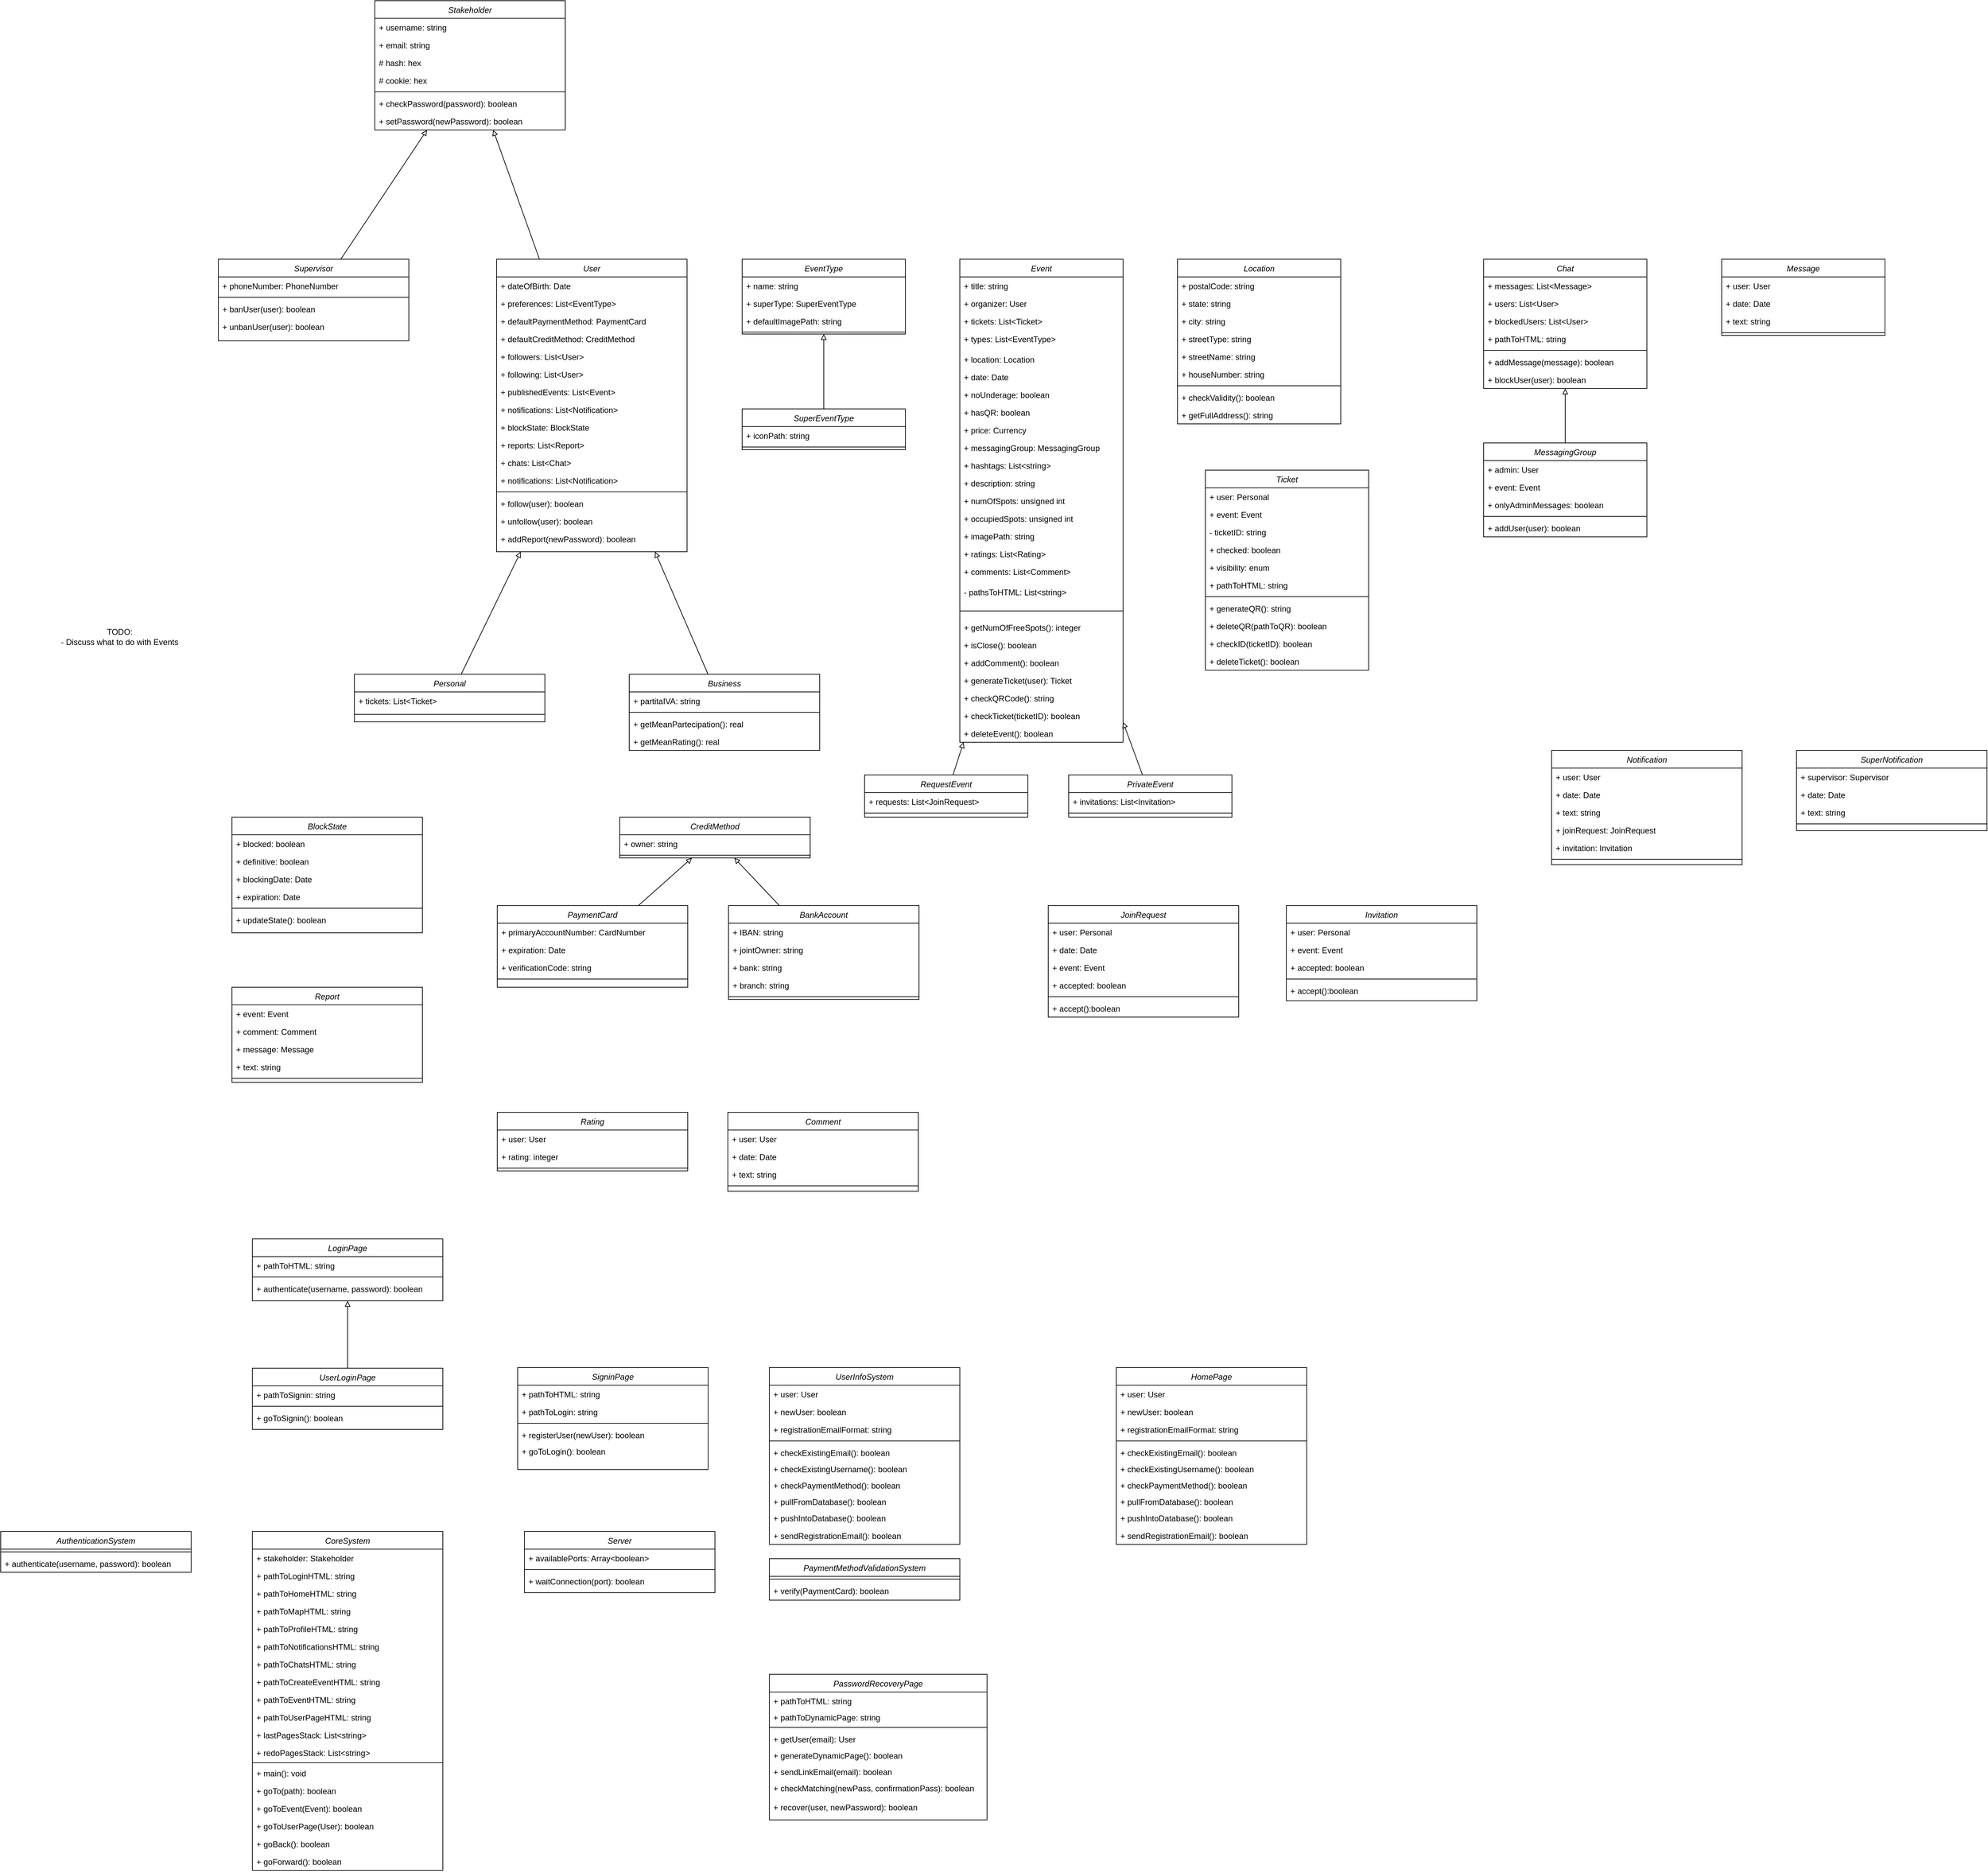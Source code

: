 <mxfile version="20.6.2" type="device"><diagram id="C5RBs43oDa-KdzZeNtuy" name="Page-1"><mxGraphModel dx="5154" dy="3866" grid="1" gridSize="10" guides="1" tooltips="1" connect="1" arrows="1" fold="1" page="1" pageScale="1" pageWidth="827" pageHeight="1169" math="0" shadow="0"><root><mxCell id="WIyWlLk6GJQsqaUBKTNV-0"/><mxCell id="WIyWlLk6GJQsqaUBKTNV-1" parent="WIyWlLk6GJQsqaUBKTNV-0"/><mxCell id="Av9cRluXX67bP8Hjo0Q4-128" style="edgeStyle=none;rounded=0;orthogonalLoop=1;jettySize=auto;html=1;endArrow=block;endFill=0;" parent="WIyWlLk6GJQsqaUBKTNV-1" source="zkfFHV4jXpPFQw0GAbJ--0" target="Av9cRluXX67bP8Hjo0Q4-104" edge="1"><mxGeometry relative="1" as="geometry"/></mxCell><mxCell id="zkfFHV4jXpPFQw0GAbJ--0" value="User" style="swimlane;fontStyle=2;align=center;verticalAlign=top;childLayout=stackLayout;horizontal=1;startSize=26;horizontalStack=0;resizeParent=1;resizeLast=0;collapsible=1;marginBottom=0;rounded=0;shadow=0;strokeWidth=1;" parent="WIyWlLk6GJQsqaUBKTNV-1" vertex="1"><mxGeometry x="79" y="80" width="280" height="430" as="geometry"><mxRectangle x="230" y="140" width="160" height="26" as="alternateBounds"/></mxGeometry></mxCell><mxCell id="7_y_cH9neAERSB3zRAGL-2" value="+ dateOfBirth: Date" style="text;align=left;verticalAlign=top;spacingLeft=4;spacingRight=4;overflow=hidden;rotatable=0;points=[[0,0.5],[1,0.5]];portConstraint=eastwest;rounded=0;shadow=0;html=0;" parent="zkfFHV4jXpPFQw0GAbJ--0" vertex="1"><mxGeometry y="26" width="280" height="26" as="geometry"/></mxCell><mxCell id="7_y_cH9neAERSB3zRAGL-4" value="+ preferences: List&lt;EventType&gt;" style="text;align=left;verticalAlign=top;spacingLeft=4;spacingRight=4;overflow=hidden;rotatable=0;points=[[0,0.5],[1,0.5]];portConstraint=eastwest;rounded=0;shadow=0;html=0;" parent="zkfFHV4jXpPFQw0GAbJ--0" vertex="1"><mxGeometry y="52" width="280" height="26" as="geometry"/></mxCell><mxCell id="7_y_cH9neAERSB3zRAGL-3" value="+ defaultPaymentMethod: PaymentCard" style="text;align=left;verticalAlign=top;spacingLeft=4;spacingRight=4;overflow=hidden;rotatable=0;points=[[0,0.5],[1,0.5]];portConstraint=eastwest;rounded=0;shadow=0;html=0;" parent="zkfFHV4jXpPFQw0GAbJ--0" vertex="1"><mxGeometry y="78" width="280" height="26" as="geometry"/></mxCell><mxCell id="7_y_cH9neAERSB3zRAGL-1" value="+ defaultCreditMethod: CreditMethod" style="text;align=left;verticalAlign=top;spacingLeft=4;spacingRight=4;overflow=hidden;rotatable=0;points=[[0,0.5],[1,0.5]];portConstraint=eastwest;rounded=0;shadow=0;html=0;" parent="zkfFHV4jXpPFQw0GAbJ--0" vertex="1"><mxGeometry y="104" width="280" height="26" as="geometry"/></mxCell><mxCell id="RXgNsgyeCWXD4rOQvOt6-160" value="+ followers: List&lt;User&gt;" style="text;align=left;verticalAlign=top;spacingLeft=4;spacingRight=4;overflow=hidden;rotatable=0;points=[[0,0.5],[1,0.5]];portConstraint=eastwest;rounded=0;shadow=0;html=0;" parent="zkfFHV4jXpPFQw0GAbJ--0" vertex="1"><mxGeometry y="130" width="280" height="26" as="geometry"/></mxCell><mxCell id="RXgNsgyeCWXD4rOQvOt6-161" value="+ following: List&lt;User&gt;" style="text;align=left;verticalAlign=top;spacingLeft=4;spacingRight=4;overflow=hidden;rotatable=0;points=[[0,0.5],[1,0.5]];portConstraint=eastwest;rounded=0;shadow=0;html=0;" parent="zkfFHV4jXpPFQw0GAbJ--0" vertex="1"><mxGeometry y="156" width="280" height="26" as="geometry"/></mxCell><mxCell id="7_y_cH9neAERSB3zRAGL-133" value="+ publishedEvents: List&lt;Event&gt;" style="text;align=left;verticalAlign=top;spacingLeft=4;spacingRight=4;overflow=hidden;rotatable=0;points=[[0,0.5],[1,0.5]];portConstraint=eastwest;rounded=0;shadow=0;html=0;" parent="zkfFHV4jXpPFQw0GAbJ--0" vertex="1"><mxGeometry y="182" width="280" height="26" as="geometry"/></mxCell><mxCell id="Av9cRluXX67bP8Hjo0Q4-22" value="+ notifications: List&lt;Notification&gt;" style="text;align=left;verticalAlign=top;spacingLeft=4;spacingRight=4;overflow=hidden;rotatable=0;points=[[0,0.5],[1,0.5]];portConstraint=eastwest;rounded=0;shadow=0;html=0;" parent="zkfFHV4jXpPFQw0GAbJ--0" vertex="1"><mxGeometry y="208" width="280" height="26" as="geometry"/></mxCell><mxCell id="RXgNsgyeCWXD4rOQvOt6-24" value="+ blockState: BlockState" style="text;align=left;verticalAlign=top;spacingLeft=4;spacingRight=4;overflow=hidden;rotatable=0;points=[[0,0.5],[1,0.5]];portConstraint=eastwest;rounded=0;shadow=0;html=0;" parent="zkfFHV4jXpPFQw0GAbJ--0" vertex="1"><mxGeometry y="234" width="280" height="26" as="geometry"/></mxCell><mxCell id="RXgNsgyeCWXD4rOQvOt6-26" value="+ reports: List&lt;Report&gt;" style="text;align=left;verticalAlign=top;spacingLeft=4;spacingRight=4;overflow=hidden;rotatable=0;points=[[0,0.5],[1,0.5]];portConstraint=eastwest;rounded=0;shadow=0;html=0;" parent="zkfFHV4jXpPFQw0GAbJ--0" vertex="1"><mxGeometry y="260" width="280" height="26" as="geometry"/></mxCell><mxCell id="RXgNsgyeCWXD4rOQvOt6-122" value="+ chats: List&lt;Chat&gt;" style="text;align=left;verticalAlign=top;spacingLeft=4;spacingRight=4;overflow=hidden;rotatable=0;points=[[0,0.5],[1,0.5]];portConstraint=eastwest;rounded=0;shadow=0;html=0;" parent="zkfFHV4jXpPFQw0GAbJ--0" vertex="1"><mxGeometry y="286" width="280" height="26" as="geometry"/></mxCell><mxCell id="RXgNsgyeCWXD4rOQvOt6-157" value="+ notifications: List&lt;Notification&gt;" style="text;align=left;verticalAlign=top;spacingLeft=4;spacingRight=4;overflow=hidden;rotatable=0;points=[[0,0.5],[1,0.5]];portConstraint=eastwest;rounded=0;shadow=0;html=0;" parent="zkfFHV4jXpPFQw0GAbJ--0" vertex="1"><mxGeometry y="312" width="280" height="26" as="geometry"/></mxCell><mxCell id="zkfFHV4jXpPFQw0GAbJ--4" value="" style="line;html=1;strokeWidth=1;align=left;verticalAlign=middle;spacingTop=-1;spacingLeft=3;spacingRight=3;rotatable=0;labelPosition=right;points=[];portConstraint=eastwest;" parent="zkfFHV4jXpPFQw0GAbJ--0" vertex="1"><mxGeometry y="338" width="280" height="8" as="geometry"/></mxCell><mxCell id="RXgNsgyeCWXD4rOQvOt6-158" value="+ follow(user): boolean" style="text;align=left;verticalAlign=top;spacingLeft=4;spacingRight=4;overflow=hidden;rotatable=0;points=[[0,0.5],[1,0.5]];portConstraint=eastwest;rounded=0;shadow=0;html=0;" parent="zkfFHV4jXpPFQw0GAbJ--0" vertex="1"><mxGeometry y="346" width="280" height="26" as="geometry"/></mxCell><mxCell id="RXgNsgyeCWXD4rOQvOt6-159" value="+ unfollow(user): boolean" style="text;align=left;verticalAlign=top;spacingLeft=4;spacingRight=4;overflow=hidden;rotatable=0;points=[[0,0.5],[1,0.5]];portConstraint=eastwest;rounded=0;shadow=0;html=0;" parent="zkfFHV4jXpPFQw0GAbJ--0" vertex="1"><mxGeometry y="372" width="280" height="26" as="geometry"/></mxCell><mxCell id="RXgNsgyeCWXD4rOQvOt6-30" value="+ addReport(newPassword): boolean" style="text;align=left;verticalAlign=top;spacingLeft=4;spacingRight=4;overflow=hidden;rotatable=0;points=[[0,0.5],[1,0.5]];portConstraint=eastwest;rounded=0;shadow=0;html=0;" parent="zkfFHV4jXpPFQw0GAbJ--0" vertex="1"><mxGeometry y="398" width="280" height="26" as="geometry"/></mxCell><mxCell id="7_y_cH9neAERSB3zRAGL-16" value="EventType" style="swimlane;fontStyle=2;align=center;verticalAlign=top;childLayout=stackLayout;horizontal=1;startSize=26;horizontalStack=0;resizeParent=1;resizeLast=0;collapsible=1;marginBottom=0;rounded=0;shadow=0;strokeWidth=1;" parent="WIyWlLk6GJQsqaUBKTNV-1" vertex="1"><mxGeometry x="440" y="80" width="240" height="110" as="geometry"><mxRectangle x="430" y="80" width="160" height="26" as="alternateBounds"/></mxGeometry></mxCell><mxCell id="7_y_cH9neAERSB3zRAGL-17" value="+ name: string" style="text;align=left;verticalAlign=top;spacingLeft=4;spacingRight=4;overflow=hidden;rotatable=0;points=[[0,0.5],[1,0.5]];portConstraint=eastwest;" parent="7_y_cH9neAERSB3zRAGL-16" vertex="1"><mxGeometry y="26" width="240" height="26" as="geometry"/></mxCell><mxCell id="7_y_cH9neAERSB3zRAGL-48" value="+ superType: SuperEventType" style="text;align=left;verticalAlign=top;spacingLeft=4;spacingRight=4;overflow=hidden;rotatable=0;points=[[0,0.5],[1,0.5]];portConstraint=eastwest;rounded=0;shadow=0;html=0;" parent="7_y_cH9neAERSB3zRAGL-16" vertex="1"><mxGeometry y="52" width="240" height="26" as="geometry"/></mxCell><mxCell id="RXgNsgyeCWXD4rOQvOt6-2" value="+ defaultImagePath: string" style="text;align=left;verticalAlign=top;spacingLeft=4;spacingRight=4;overflow=hidden;rotatable=0;points=[[0,0.5],[1,0.5]];portConstraint=eastwest;rounded=0;shadow=0;html=0;" parent="7_y_cH9neAERSB3zRAGL-16" vertex="1"><mxGeometry y="78" width="240" height="26" as="geometry"/></mxCell><mxCell id="7_y_cH9neAERSB3zRAGL-24" value="" style="line;html=1;strokeWidth=1;align=left;verticalAlign=middle;spacingTop=-1;spacingLeft=3;spacingRight=3;rotatable=0;labelPosition=right;points=[];portConstraint=eastwest;" parent="7_y_cH9neAERSB3zRAGL-16" vertex="1"><mxGeometry y="104" width="240" height="6" as="geometry"/></mxCell><mxCell id="7_y_cH9neAERSB3zRAGL-26" value="Event" style="swimlane;fontStyle=2;align=center;verticalAlign=top;childLayout=stackLayout;horizontal=1;startSize=26;horizontalStack=0;resizeParent=1;resizeLast=0;collapsible=1;marginBottom=0;rounded=0;shadow=0;strokeWidth=1;" parent="WIyWlLk6GJQsqaUBKTNV-1" vertex="1"><mxGeometry x="760" y="80" width="240" height="710" as="geometry"><mxRectangle x="230" y="140" width="160" height="26" as="alternateBounds"/></mxGeometry></mxCell><mxCell id="7_y_cH9neAERSB3zRAGL-27" value="+ title: string" style="text;align=left;verticalAlign=top;spacingLeft=4;spacingRight=4;overflow=hidden;rotatable=0;points=[[0,0.5],[1,0.5]];portConstraint=eastwest;" parent="7_y_cH9neAERSB3zRAGL-26" vertex="1"><mxGeometry y="26" width="240" height="26" as="geometry"/></mxCell><mxCell id="Av9cRluXX67bP8Hjo0Q4-9" value="+ organizer: User" style="text;align=left;verticalAlign=top;spacingLeft=4;spacingRight=4;overflow=hidden;rotatable=0;points=[[0,0.5],[1,0.5]];portConstraint=eastwest;" parent="7_y_cH9neAERSB3zRAGL-26" vertex="1"><mxGeometry y="52" width="240" height="26" as="geometry"/></mxCell><mxCell id="Av9cRluXX67bP8Hjo0Q4-12" value="+ tickets: List&lt;Ticket&gt;" style="text;align=left;verticalAlign=top;spacingLeft=4;spacingRight=4;overflow=hidden;rotatable=0;points=[[0,0.5],[1,0.5]];portConstraint=eastwest;" parent="7_y_cH9neAERSB3zRAGL-26" vertex="1"><mxGeometry y="78" width="240" height="26" as="geometry"/></mxCell><mxCell id="7_y_cH9neAERSB3zRAGL-28" value="+ types: List&lt;EventType&gt;" style="text;align=left;verticalAlign=top;spacingLeft=4;spacingRight=4;overflow=hidden;rotatable=0;points=[[0,0.5],[1,0.5]];portConstraint=eastwest;rounded=0;shadow=0;html=0;" parent="7_y_cH9neAERSB3zRAGL-26" vertex="1"><mxGeometry y="104" width="240" height="30" as="geometry"/></mxCell><mxCell id="7_y_cH9neAERSB3zRAGL-29" value="+ location: Location" style="text;align=left;verticalAlign=top;spacingLeft=4;spacingRight=4;overflow=hidden;rotatable=0;points=[[0,0.5],[1,0.5]];portConstraint=eastwest;rounded=0;shadow=0;html=0;" parent="7_y_cH9neAERSB3zRAGL-26" vertex="1"><mxGeometry y="134" width="240" height="26" as="geometry"/></mxCell><mxCell id="7_y_cH9neAERSB3zRAGL-30" value="+ date: Date" style="text;align=left;verticalAlign=top;spacingLeft=4;spacingRight=4;overflow=hidden;rotatable=0;points=[[0,0.5],[1,0.5]];portConstraint=eastwest;rounded=0;shadow=0;html=0;" parent="7_y_cH9neAERSB3zRAGL-26" vertex="1"><mxGeometry y="160" width="240" height="26" as="geometry"/></mxCell><mxCell id="7_y_cH9neAERSB3zRAGL-31" value="+ noUnderage: boolean" style="text;align=left;verticalAlign=top;spacingLeft=4;spacingRight=4;overflow=hidden;rotatable=0;points=[[0,0.5],[1,0.5]];portConstraint=eastwest;rounded=0;shadow=0;html=0;" parent="7_y_cH9neAERSB3zRAGL-26" vertex="1"><mxGeometry y="186" width="240" height="26" as="geometry"/></mxCell><mxCell id="RXgNsgyeCWXD4rOQvOt6-152" value="+ hasQR: boolean" style="text;align=left;verticalAlign=top;spacingLeft=4;spacingRight=4;overflow=hidden;rotatable=0;points=[[0,0.5],[1,0.5]];portConstraint=eastwest;rounded=0;shadow=0;html=0;" parent="7_y_cH9neAERSB3zRAGL-26" vertex="1"><mxGeometry y="212" width="240" height="26" as="geometry"/></mxCell><mxCell id="7_y_cH9neAERSB3zRAGL-32" value="+ price: Currency" style="text;align=left;verticalAlign=top;spacingLeft=4;spacingRight=4;overflow=hidden;rotatable=0;points=[[0,0.5],[1,0.5]];portConstraint=eastwest;rounded=0;shadow=0;html=0;" parent="7_y_cH9neAERSB3zRAGL-26" vertex="1"><mxGeometry y="238" width="240" height="26" as="geometry"/></mxCell><mxCell id="7_y_cH9neAERSB3zRAGL-160" value="+ messagingGroup: MessagingGroup" style="text;align=left;verticalAlign=top;spacingLeft=4;spacingRight=4;overflow=hidden;rotatable=0;points=[[0,0.5],[1,0.5]];portConstraint=eastwest;rounded=0;shadow=0;html=0;" parent="7_y_cH9neAERSB3zRAGL-26" vertex="1"><mxGeometry y="264" width="240" height="26" as="geometry"/></mxCell><mxCell id="7_y_cH9neAERSB3zRAGL-171" value="+ hashtags: List&lt;string&gt;" style="text;align=left;verticalAlign=top;spacingLeft=4;spacingRight=4;overflow=hidden;rotatable=0;points=[[0,0.5],[1,0.5]];portConstraint=eastwest;rounded=0;shadow=0;html=0;" parent="7_y_cH9neAERSB3zRAGL-26" vertex="1"><mxGeometry y="290" width="240" height="26" as="geometry"/></mxCell><mxCell id="7_y_cH9neAERSB3zRAGL-172" value="+ description: string" style="text;align=left;verticalAlign=top;spacingLeft=4;spacingRight=4;overflow=hidden;rotatable=0;points=[[0,0.5],[1,0.5]];portConstraint=eastwest;rounded=0;shadow=0;html=0;" parent="7_y_cH9neAERSB3zRAGL-26" vertex="1"><mxGeometry y="316" width="240" height="26" as="geometry"/></mxCell><mxCell id="7_y_cH9neAERSB3zRAGL-173" value="+ numOfSpots: unsigned int" style="text;align=left;verticalAlign=top;spacingLeft=4;spacingRight=4;overflow=hidden;rotatable=0;points=[[0,0.5],[1,0.5]];portConstraint=eastwest;rounded=0;shadow=0;html=0;" parent="7_y_cH9neAERSB3zRAGL-26" vertex="1"><mxGeometry y="342" width="240" height="26" as="geometry"/></mxCell><mxCell id="7_y_cH9neAERSB3zRAGL-174" value="+ occupiedSpots: unsigned int" style="text;align=left;verticalAlign=top;spacingLeft=4;spacingRight=4;overflow=hidden;rotatable=0;points=[[0,0.5],[1,0.5]];portConstraint=eastwest;rounded=0;shadow=0;html=0;" parent="7_y_cH9neAERSB3zRAGL-26" vertex="1"><mxGeometry y="368" width="240" height="26" as="geometry"/></mxCell><mxCell id="RXgNsgyeCWXD4rOQvOt6-6" value="+ imagePath: string" style="text;align=left;verticalAlign=top;spacingLeft=4;spacingRight=4;overflow=hidden;rotatable=0;points=[[0,0.5],[1,0.5]];portConstraint=eastwest;rounded=0;shadow=0;html=0;" parent="7_y_cH9neAERSB3zRAGL-26" vertex="1"><mxGeometry y="394" width="240" height="26" as="geometry"/></mxCell><mxCell id="RXgNsgyeCWXD4rOQvOt6-10" value="+ ratings: List&lt;Rating&gt;" style="text;align=left;verticalAlign=top;spacingLeft=4;spacingRight=4;overflow=hidden;rotatable=0;points=[[0,0.5],[1,0.5]];portConstraint=eastwest;rounded=0;shadow=0;html=0;" parent="7_y_cH9neAERSB3zRAGL-26" vertex="1"><mxGeometry y="420" width="240" height="26" as="geometry"/></mxCell><mxCell id="RXgNsgyeCWXD4rOQvOt6-11" value="+ comments: List&lt;Comment&gt;" style="text;align=left;verticalAlign=top;spacingLeft=4;spacingRight=4;overflow=hidden;rotatable=0;points=[[0,0.5],[1,0.5]];portConstraint=eastwest;rounded=0;shadow=0;html=0;" parent="7_y_cH9neAERSB3zRAGL-26" vertex="1"><mxGeometry y="446" width="240" height="30" as="geometry"/></mxCell><mxCell id="Av9cRluXX67bP8Hjo0Q4-3" value="- pathsToHTML: List&lt;string&gt;" style="text;align=left;verticalAlign=top;spacingLeft=4;spacingRight=4;overflow=hidden;rotatable=0;points=[[0,0.5],[1,0.5]];portConstraint=eastwest;rounded=0;shadow=0;html=0;" parent="7_y_cH9neAERSB3zRAGL-26" vertex="1"><mxGeometry y="476" width="240" height="30" as="geometry"/></mxCell><mxCell id="7_y_cH9neAERSB3zRAGL-34" value="" style="line;html=1;strokeWidth=1;align=left;verticalAlign=middle;spacingTop=-1;spacingLeft=3;spacingRight=3;rotatable=0;labelPosition=right;points=[];portConstraint=eastwest;" parent="7_y_cH9neAERSB3zRAGL-26" vertex="1"><mxGeometry y="506" width="240" height="22" as="geometry"/></mxCell><mxCell id="7_y_cH9neAERSB3zRAGL-196" value="+ getNumOfFreeSpots(): integer" style="text;align=left;verticalAlign=top;spacingLeft=4;spacingRight=4;overflow=hidden;rotatable=0;points=[[0,0.5],[1,0.5]];portConstraint=eastwest;" parent="7_y_cH9neAERSB3zRAGL-26" vertex="1"><mxGeometry y="528" width="240" height="26" as="geometry"/></mxCell><mxCell id="7_y_cH9neAERSB3zRAGL-198" value="+ isClose(): boolean" style="text;align=left;verticalAlign=top;spacingLeft=4;spacingRight=4;overflow=hidden;rotatable=0;points=[[0,0.5],[1,0.5]];portConstraint=eastwest;" parent="7_y_cH9neAERSB3zRAGL-26" vertex="1"><mxGeometry y="554" width="240" height="26" as="geometry"/></mxCell><mxCell id="RXgNsgyeCWXD4rOQvOt6-142" value="+ addComment(): boolean" style="text;align=left;verticalAlign=top;spacingLeft=4;spacingRight=4;overflow=hidden;rotatable=0;points=[[0,0.5],[1,0.5]];portConstraint=eastwest;" parent="7_y_cH9neAERSB3zRAGL-26" vertex="1"><mxGeometry y="580" width="240" height="26" as="geometry"/></mxCell><mxCell id="Av9cRluXX67bP8Hjo0Q4-5" value="+ generateTicket(user): Ticket" style="text;align=left;verticalAlign=top;spacingLeft=4;spacingRight=4;overflow=hidden;rotatable=0;points=[[0,0.5],[1,0.5]];portConstraint=eastwest;" parent="7_y_cH9neAERSB3zRAGL-26" vertex="1"><mxGeometry y="606" width="240" height="26" as="geometry"/></mxCell><mxCell id="Av9cRluXX67bP8Hjo0Q4-17" value="+ checkQRCode(): string" style="text;align=left;verticalAlign=top;spacingLeft=4;spacingRight=4;overflow=hidden;rotatable=0;points=[[0,0.5],[1,0.5]];portConstraint=eastwest;" parent="7_y_cH9neAERSB3zRAGL-26" vertex="1"><mxGeometry y="632" width="240" height="26" as="geometry"/></mxCell><mxCell id="Av9cRluXX67bP8Hjo0Q4-16" value="+ checkTicket(ticketID): boolean" style="text;align=left;verticalAlign=top;spacingLeft=4;spacingRight=4;overflow=hidden;rotatable=0;points=[[0,0.5],[1,0.5]];portConstraint=eastwest;" parent="7_y_cH9neAERSB3zRAGL-26" vertex="1"><mxGeometry y="658" width="240" height="26" as="geometry"/></mxCell><mxCell id="Av9cRluXX67bP8Hjo0Q4-11" value="+ deleteEvent(): boolean" style="text;align=left;verticalAlign=top;spacingLeft=4;spacingRight=4;overflow=hidden;rotatable=0;points=[[0,0.5],[1,0.5]];portConstraint=eastwest;" parent="7_y_cH9neAERSB3zRAGL-26" vertex="1"><mxGeometry y="684" width="240" height="26" as="geometry"/></mxCell><mxCell id="7_y_cH9neAERSB3zRAGL-50" value="SuperEventType" style="swimlane;fontStyle=2;align=center;verticalAlign=top;childLayout=stackLayout;horizontal=1;startSize=26;horizontalStack=0;resizeParent=1;resizeLast=0;collapsible=1;marginBottom=0;rounded=0;shadow=0;strokeWidth=1;" parent="WIyWlLk6GJQsqaUBKTNV-1" vertex="1"><mxGeometry x="440" y="300" width="240" height="60" as="geometry"><mxRectangle x="440" y="300" width="160" height="26" as="alternateBounds"/></mxGeometry></mxCell><mxCell id="RXgNsgyeCWXD4rOQvOt6-5" value="+ iconPath: string" style="text;align=left;verticalAlign=top;spacingLeft=4;spacingRight=4;overflow=hidden;rotatable=0;points=[[0,0.5],[1,0.5]];portConstraint=eastwest;rounded=0;shadow=0;html=0;" parent="7_y_cH9neAERSB3zRAGL-50" vertex="1"><mxGeometry y="26" width="240" height="26" as="geometry"/></mxCell><mxCell id="7_y_cH9neAERSB3zRAGL-53" value="" style="line;html=1;strokeWidth=1;align=left;verticalAlign=middle;spacingTop=-1;spacingLeft=3;spacingRight=3;rotatable=0;labelPosition=right;points=[];portConstraint=eastwest;" parent="7_y_cH9neAERSB3zRAGL-50" vertex="1"><mxGeometry y="52" width="240" height="8" as="geometry"/></mxCell><mxCell id="7_y_cH9neAERSB3zRAGL-55" value="" style="endArrow=block;html=1;rounded=0;entryX=0.5;entryY=1;entryDx=0;entryDy=0;exitX=0.5;exitY=0;exitDx=0;exitDy=0;endFill=0;" parent="WIyWlLk6GJQsqaUBKTNV-1" source="7_y_cH9neAERSB3zRAGL-50" target="7_y_cH9neAERSB3zRAGL-16" edge="1"><mxGeometry width="50" height="50" relative="1" as="geometry"><mxPoint x="520" y="440" as="sourcePoint"/><mxPoint x="570" y="390" as="targetPoint"/></mxGeometry></mxCell><mxCell id="7_y_cH9neAERSB3zRAGL-148" value="" style="rounded=0;orthogonalLoop=1;jettySize=auto;html=1;endArrow=block;endFill=0;" parent="WIyWlLk6GJQsqaUBKTNV-1" source="7_y_cH9neAERSB3zRAGL-100" target="zkfFHV4jXpPFQw0GAbJ--0" edge="1"><mxGeometry relative="1" as="geometry"><mxPoint x="210.6" y="347.974" as="targetPoint"/></mxGeometry></mxCell><mxCell id="7_y_cH9neAERSB3zRAGL-100" value="Personal" style="swimlane;fontStyle=2;align=center;verticalAlign=top;childLayout=stackLayout;horizontal=1;startSize=26;horizontalStack=0;resizeParent=1;resizeLast=0;collapsible=1;marginBottom=0;rounded=0;shadow=0;strokeWidth=1;" parent="WIyWlLk6GJQsqaUBKTNV-1" vertex="1"><mxGeometry x="-130" y="690" width="280" height="70" as="geometry"><mxRectangle x="230" y="140" width="160" height="26" as="alternateBounds"/></mxGeometry></mxCell><mxCell id="7_y_cH9neAERSB3zRAGL-132" value="+ tickets: List&lt;Ticket&gt;" style="text;align=left;verticalAlign=top;spacingLeft=4;spacingRight=4;overflow=hidden;rotatable=0;points=[[0,0.5],[1,0.5]];portConstraint=eastwest;rounded=0;shadow=0;html=0;" parent="7_y_cH9neAERSB3zRAGL-100" vertex="1"><mxGeometry y="26" width="280" height="26" as="geometry"/></mxCell><mxCell id="7_y_cH9neAERSB3zRAGL-108" value="" style="line;html=1;strokeWidth=1;align=left;verticalAlign=middle;spacingTop=-1;spacingLeft=3;spacingRight=3;rotatable=0;labelPosition=right;points=[];portConstraint=eastwest;" parent="7_y_cH9neAERSB3zRAGL-100" vertex="1"><mxGeometry y="52" width="280" height="14" as="geometry"/></mxCell><mxCell id="7_y_cH9neAERSB3zRAGL-149" style="edgeStyle=none;rounded=0;orthogonalLoop=1;jettySize=auto;html=1;endArrow=block;endFill=0;" parent="WIyWlLk6GJQsqaUBKTNV-1" source="7_y_cH9neAERSB3zRAGL-116" target="zkfFHV4jXpPFQw0GAbJ--0" edge="1"><mxGeometry relative="1" as="geometry"><mxPoint x="224.93" y="348" as="targetPoint"/></mxGeometry></mxCell><mxCell id="7_y_cH9neAERSB3zRAGL-116" value="Business" style="swimlane;fontStyle=2;align=center;verticalAlign=top;childLayout=stackLayout;horizontal=1;startSize=26;horizontalStack=0;resizeParent=1;resizeLast=0;collapsible=1;marginBottom=0;rounded=0;shadow=0;strokeWidth=1;" parent="WIyWlLk6GJQsqaUBKTNV-1" vertex="1"><mxGeometry x="274" y="690" width="280" height="112" as="geometry"><mxRectangle x="230" y="140" width="160" height="26" as="alternateBounds"/></mxGeometry></mxCell><mxCell id="7_y_cH9neAERSB3zRAGL-141" value="+ partitaIVA: string" style="text;align=left;verticalAlign=top;spacingLeft=4;spacingRight=4;overflow=hidden;rotatable=0;points=[[0,0.5],[1,0.5]];portConstraint=eastwest;rounded=0;shadow=0;html=0;" parent="7_y_cH9neAERSB3zRAGL-116" vertex="1"><mxGeometry y="26" width="280" height="26" as="geometry"/></mxCell><mxCell id="7_y_cH9neAERSB3zRAGL-124" value="" style="line;html=1;strokeWidth=1;align=left;verticalAlign=middle;spacingTop=-1;spacingLeft=3;spacingRight=3;rotatable=0;labelPosition=right;points=[];portConstraint=eastwest;" parent="7_y_cH9neAERSB3zRAGL-116" vertex="1"><mxGeometry y="52" width="280" height="8" as="geometry"/></mxCell><mxCell id="7_y_cH9neAERSB3zRAGL-131" value="+ getMeanPartecipation(): real" style="text;align=left;verticalAlign=top;spacingLeft=4;spacingRight=4;overflow=hidden;rotatable=0;points=[[0,0.5],[1,0.5]];portConstraint=eastwest;rounded=0;shadow=0;html=0;" parent="7_y_cH9neAERSB3zRAGL-116" vertex="1"><mxGeometry y="60" width="280" height="26" as="geometry"/></mxCell><mxCell id="7_y_cH9neAERSB3zRAGL-140" value="+ getMeanRating(): real" style="text;align=left;verticalAlign=top;spacingLeft=4;spacingRight=4;overflow=hidden;rotatable=0;points=[[0,0.5],[1,0.5]];portConstraint=eastwest;rounded=0;shadow=0;html=0;" parent="7_y_cH9neAERSB3zRAGL-116" vertex="1"><mxGeometry y="86" width="280" height="26" as="geometry"/></mxCell><mxCell id="7_y_cH9neAERSB3zRAGL-150" value="Location" style="swimlane;fontStyle=2;align=center;verticalAlign=top;childLayout=stackLayout;horizontal=1;startSize=26;horizontalStack=0;resizeParent=1;resizeLast=0;collapsible=1;marginBottom=0;rounded=0;shadow=0;strokeWidth=1;" parent="WIyWlLk6GJQsqaUBKTNV-1" vertex="1"><mxGeometry x="1080" y="80" width="240" height="242" as="geometry"><mxRectangle x="230" y="140" width="160" height="26" as="alternateBounds"/></mxGeometry></mxCell><mxCell id="7_y_cH9neAERSB3zRAGL-151" value="+ postalCode: string" style="text;align=left;verticalAlign=top;spacingLeft=4;spacingRight=4;overflow=hidden;rotatable=0;points=[[0,0.5],[1,0.5]];portConstraint=eastwest;" parent="7_y_cH9neAERSB3zRAGL-150" vertex="1"><mxGeometry y="26" width="240" height="26" as="geometry"/></mxCell><mxCell id="RXgNsgyeCWXD4rOQvOt6-7" value="+ state: string" style="text;align=left;verticalAlign=top;spacingLeft=4;spacingRight=4;overflow=hidden;rotatable=0;points=[[0,0.5],[1,0.5]];portConstraint=eastwest;" parent="7_y_cH9neAERSB3zRAGL-150" vertex="1"><mxGeometry y="52" width="240" height="26" as="geometry"/></mxCell><mxCell id="7_y_cH9neAERSB3zRAGL-152" value="+ city: string" style="text;align=left;verticalAlign=top;spacingLeft=4;spacingRight=4;overflow=hidden;rotatable=0;points=[[0,0.5],[1,0.5]];portConstraint=eastwest;rounded=0;shadow=0;html=0;" parent="7_y_cH9neAERSB3zRAGL-150" vertex="1"><mxGeometry y="78" width="240" height="26" as="geometry"/></mxCell><mxCell id="7_y_cH9neAERSB3zRAGL-153" value="+ streetType: string" style="text;align=left;verticalAlign=top;spacingLeft=4;spacingRight=4;overflow=hidden;rotatable=0;points=[[0,0.5],[1,0.5]];portConstraint=eastwest;rounded=0;shadow=0;html=0;" parent="7_y_cH9neAERSB3zRAGL-150" vertex="1"><mxGeometry y="104" width="240" height="26" as="geometry"/></mxCell><mxCell id="7_y_cH9neAERSB3zRAGL-154" value="+ streetName: string " style="text;align=left;verticalAlign=top;spacingLeft=4;spacingRight=4;overflow=hidden;rotatable=0;points=[[0,0.5],[1,0.5]];portConstraint=eastwest;rounded=0;shadow=0;html=0;" parent="7_y_cH9neAERSB3zRAGL-150" vertex="1"><mxGeometry y="130" width="240" height="26" as="geometry"/></mxCell><mxCell id="7_y_cH9neAERSB3zRAGL-155" value="+ houseNumber: string" style="text;align=left;verticalAlign=top;spacingLeft=4;spacingRight=4;overflow=hidden;rotatable=0;points=[[0,0.5],[1,0.5]];portConstraint=eastwest;rounded=0;shadow=0;html=0;" parent="7_y_cH9neAERSB3zRAGL-150" vertex="1"><mxGeometry y="156" width="240" height="26" as="geometry"/></mxCell><mxCell id="7_y_cH9neAERSB3zRAGL-158" value="" style="line;html=1;strokeWidth=1;align=left;verticalAlign=middle;spacingTop=-1;spacingLeft=3;spacingRight=3;rotatable=0;labelPosition=right;points=[];portConstraint=eastwest;" parent="7_y_cH9neAERSB3zRAGL-150" vertex="1"><mxGeometry y="182" width="240" height="8" as="geometry"/></mxCell><mxCell id="RXgNsgyeCWXD4rOQvOt6-9" value="+ checkValidity(): boolean" style="text;align=left;verticalAlign=top;spacingLeft=4;spacingRight=4;overflow=hidden;rotatable=0;points=[[0,0.5],[1,0.5]];portConstraint=eastwest;rounded=0;shadow=0;html=0;" parent="7_y_cH9neAERSB3zRAGL-150" vertex="1"><mxGeometry y="190" width="240" height="26" as="geometry"/></mxCell><mxCell id="RXgNsgyeCWXD4rOQvOt6-156" value="+ getFullAddress(): string" style="text;align=left;verticalAlign=top;spacingLeft=4;spacingRight=4;overflow=hidden;rotatable=0;points=[[0,0.5],[1,0.5]];portConstraint=eastwest;rounded=0;shadow=0;html=0;" parent="7_y_cH9neAERSB3zRAGL-150" vertex="1"><mxGeometry y="216" width="240" height="26" as="geometry"/></mxCell><mxCell id="RXgNsgyeCWXD4rOQvOt6-130" style="edgeStyle=none;rounded=0;orthogonalLoop=1;jettySize=auto;html=1;fontColor=default;endArrow=block;endFill=0;" parent="WIyWlLk6GJQsqaUBKTNV-1" source="7_y_cH9neAERSB3zRAGL-161" target="RXgNsgyeCWXD4rOQvOt6-112" edge="1"><mxGeometry relative="1" as="geometry"/></mxCell><mxCell id="7_y_cH9neAERSB3zRAGL-161" value="MessagingGroup" style="swimlane;fontStyle=2;align=center;verticalAlign=top;childLayout=stackLayout;horizontal=1;startSize=26;horizontalStack=0;resizeParent=1;resizeLast=0;collapsible=1;marginBottom=0;rounded=0;shadow=0;strokeWidth=1;" parent="WIyWlLk6GJQsqaUBKTNV-1" vertex="1"><mxGeometry x="1530" y="350" width="240" height="138" as="geometry"><mxRectangle x="230" y="140" width="160" height="26" as="alternateBounds"/></mxGeometry></mxCell><mxCell id="RXgNsgyeCWXD4rOQvOt6-133" value="+ admin: User" style="text;align=left;verticalAlign=top;spacingLeft=4;spacingRight=4;overflow=hidden;rotatable=0;points=[[0,0.5],[1,0.5]];portConstraint=eastwest;" parent="7_y_cH9neAERSB3zRAGL-161" vertex="1"><mxGeometry y="26" width="240" height="26" as="geometry"/></mxCell><mxCell id="Av9cRluXX67bP8Hjo0Q4-8" value="+ event: Event" style="text;align=left;verticalAlign=top;spacingLeft=4;spacingRight=4;overflow=hidden;rotatable=0;points=[[0,0.5],[1,0.5]];portConstraint=eastwest;" parent="7_y_cH9neAERSB3zRAGL-161" vertex="1"><mxGeometry y="52" width="240" height="26" as="geometry"/></mxCell><mxCell id="Av9cRluXX67bP8Hjo0Q4-0" value="+ onlyAdminMessages: boolean" style="text;align=left;verticalAlign=top;spacingLeft=4;spacingRight=4;overflow=hidden;rotatable=0;points=[[0,0.5],[1,0.5]];portConstraint=eastwest;" parent="7_y_cH9neAERSB3zRAGL-161" vertex="1"><mxGeometry y="78" width="240" height="26" as="geometry"/></mxCell><mxCell id="7_y_cH9neAERSB3zRAGL-169" value="" style="line;html=1;strokeWidth=1;align=left;verticalAlign=middle;spacingTop=-1;spacingLeft=3;spacingRight=3;rotatable=0;labelPosition=right;points=[];portConstraint=eastwest;" parent="7_y_cH9neAERSB3zRAGL-161" vertex="1"><mxGeometry y="104" width="240" height="8" as="geometry"/></mxCell><mxCell id="Av9cRluXX67bP8Hjo0Q4-6" value="+ addUser(user): boolean" style="text;align=left;verticalAlign=top;spacingLeft=4;spacingRight=4;overflow=hidden;rotatable=0;points=[[0,0.5],[1,0.5]];portConstraint=eastwest;" parent="7_y_cH9neAERSB3zRAGL-161" vertex="1"><mxGeometry y="112" width="240" height="26" as="geometry"/></mxCell><mxCell id="RXgNsgyeCWXD4rOQvOt6-50" style="rounded=0;orthogonalLoop=1;jettySize=auto;html=1;endArrow=block;endFill=0;" parent="WIyWlLk6GJQsqaUBKTNV-1" source="7_y_cH9neAERSB3zRAGL-200" target="7_y_cH9neAERSB3zRAGL-26" edge="1"><mxGeometry relative="1" as="geometry"/></mxCell><mxCell id="7_y_cH9neAERSB3zRAGL-200" value="RequestEvent" style="swimlane;fontStyle=2;align=center;verticalAlign=top;childLayout=stackLayout;horizontal=1;startSize=26;horizontalStack=0;resizeParent=1;resizeLast=0;collapsible=1;marginBottom=0;rounded=0;shadow=0;strokeWidth=1;" parent="WIyWlLk6GJQsqaUBKTNV-1" vertex="1"><mxGeometry x="620" y="838" width="240" height="62" as="geometry"><mxRectangle x="230" y="140" width="160" height="26" as="alternateBounds"/></mxGeometry></mxCell><mxCell id="RXgNsgyeCWXD4rOQvOt6-102" value="+ requests: List&lt;JoinRequest&gt;" style="text;align=left;verticalAlign=top;spacingLeft=4;spacingRight=4;overflow=hidden;rotatable=0;points=[[0,0.5],[1,0.5]];portConstraint=eastwest;" parent="7_y_cH9neAERSB3zRAGL-200" vertex="1"><mxGeometry y="26" width="240" height="26" as="geometry"/></mxCell><mxCell id="7_y_cH9neAERSB3zRAGL-208" value="" style="line;html=1;strokeWidth=1;align=left;verticalAlign=middle;spacingTop=-1;spacingLeft=3;spacingRight=3;rotatable=0;labelPosition=right;points=[];portConstraint=eastwest;" parent="7_y_cH9neAERSB3zRAGL-200" vertex="1"><mxGeometry y="52" width="240" height="8" as="geometry"/></mxCell><mxCell id="RXgNsgyeCWXD4rOQvOt6-51" style="edgeStyle=none;rounded=0;orthogonalLoop=1;jettySize=auto;html=1;endArrow=block;endFill=0;" parent="WIyWlLk6GJQsqaUBKTNV-1" source="7_y_cH9neAERSB3zRAGL-210" target="7_y_cH9neAERSB3zRAGL-26" edge="1"><mxGeometry relative="1" as="geometry"/></mxCell><mxCell id="7_y_cH9neAERSB3zRAGL-210" value="PrivateEvent" style="swimlane;fontStyle=2;align=center;verticalAlign=top;childLayout=stackLayout;horizontal=1;startSize=26;horizontalStack=0;resizeParent=1;resizeLast=0;collapsible=1;marginBottom=0;rounded=0;shadow=0;strokeWidth=1;" parent="WIyWlLk6GJQsqaUBKTNV-1" vertex="1"><mxGeometry x="920" y="838" width="240" height="62" as="geometry"><mxRectangle x="230" y="140" width="160" height="26" as="alternateBounds"/></mxGeometry></mxCell><mxCell id="RXgNsgyeCWXD4rOQvOt6-111" value="+ invitations: List&lt;Invitation&gt;" style="text;align=left;verticalAlign=top;spacingLeft=4;spacingRight=4;overflow=hidden;rotatable=0;points=[[0,0.5],[1,0.5]];portConstraint=eastwest;" parent="7_y_cH9neAERSB3zRAGL-210" vertex="1"><mxGeometry y="26" width="240" height="26" as="geometry"/></mxCell><mxCell id="7_y_cH9neAERSB3zRAGL-218" value="" style="line;html=1;strokeWidth=1;align=left;verticalAlign=middle;spacingTop=-1;spacingLeft=3;spacingRight=3;rotatable=0;labelPosition=right;points=[];portConstraint=eastwest;" parent="7_y_cH9neAERSB3zRAGL-210" vertex="1"><mxGeometry y="52" width="240" height="8" as="geometry"/></mxCell><mxCell id="Av9cRluXX67bP8Hjo0Q4-127" style="edgeStyle=none;rounded=0;orthogonalLoop=1;jettySize=auto;html=1;endArrow=block;endFill=0;" parent="WIyWlLk6GJQsqaUBKTNV-1" source="RXgNsgyeCWXD4rOQvOt6-12" target="Av9cRluXX67bP8Hjo0Q4-104" edge="1"><mxGeometry relative="1" as="geometry"/></mxCell><mxCell id="RXgNsgyeCWXD4rOQvOt6-12" value="Supervisor" style="swimlane;fontStyle=2;align=center;verticalAlign=top;childLayout=stackLayout;horizontal=1;startSize=26;horizontalStack=0;resizeParent=1;resizeLast=0;collapsible=1;marginBottom=0;rounded=0;shadow=0;strokeWidth=1;" parent="WIyWlLk6GJQsqaUBKTNV-1" vertex="1"><mxGeometry x="-330" y="80" width="280" height="120" as="geometry"><mxRectangle x="230" y="140" width="160" height="26" as="alternateBounds"/></mxGeometry></mxCell><mxCell id="RXgNsgyeCWXD4rOQvOt6-16" value="+ phoneNumber: PhoneNumber" style="text;align=left;verticalAlign=top;spacingLeft=4;spacingRight=4;overflow=hidden;rotatable=0;points=[[0,0.5],[1,0.5]];portConstraint=eastwest;rounded=0;shadow=0;html=0;" parent="RXgNsgyeCWXD4rOQvOt6-12" vertex="1"><mxGeometry y="26" width="280" height="26" as="geometry"/></mxCell><mxCell id="RXgNsgyeCWXD4rOQvOt6-21" value="" style="line;html=1;strokeWidth=1;align=left;verticalAlign=middle;spacingTop=-1;spacingLeft=3;spacingRight=3;rotatable=0;labelPosition=right;points=[];portConstraint=eastwest;" parent="RXgNsgyeCWXD4rOQvOt6-12" vertex="1"><mxGeometry y="52" width="280" height="8" as="geometry"/></mxCell><mxCell id="RXgNsgyeCWXD4rOQvOt6-162" value="+ banUser(user): boolean" style="text;align=left;verticalAlign=top;spacingLeft=4;spacingRight=4;overflow=hidden;rotatable=0;points=[[0,0.5],[1,0.5]];portConstraint=eastwest;rounded=0;shadow=0;html=0;" parent="RXgNsgyeCWXD4rOQvOt6-12" vertex="1"><mxGeometry y="60" width="280" height="26" as="geometry"/></mxCell><mxCell id="RXgNsgyeCWXD4rOQvOt6-163" value="+ unbanUser(user): boolean" style="text;align=left;verticalAlign=top;spacingLeft=4;spacingRight=4;overflow=hidden;rotatable=0;points=[[0,0.5],[1,0.5]];portConstraint=eastwest;rounded=0;shadow=0;html=0;" parent="RXgNsgyeCWXD4rOQvOt6-12" vertex="1"><mxGeometry y="86" width="280" height="26" as="geometry"/></mxCell><mxCell id="RXgNsgyeCWXD4rOQvOt6-29" value="TODO:&lt;br&gt;&lt;div style=&quot;text-align: left;&quot;&gt;&lt;span style=&quot;background-color: initial;&quot;&gt;- Discuss what to do with Events&lt;/span&gt;&lt;/div&gt;" style="text;html=1;strokeColor=none;fillColor=none;align=center;verticalAlign=middle;whiteSpace=wrap;rounded=0;" parent="WIyWlLk6GJQsqaUBKTNV-1" vertex="1"><mxGeometry x="-650" y="620" width="350" height="30" as="geometry"/></mxCell><mxCell id="RXgNsgyeCWXD4rOQvOt6-31" value="BlockState" style="swimlane;fontStyle=2;align=center;verticalAlign=top;childLayout=stackLayout;horizontal=1;startSize=26;horizontalStack=0;resizeParent=1;resizeLast=0;collapsible=1;marginBottom=0;rounded=0;shadow=0;strokeWidth=1;" parent="WIyWlLk6GJQsqaUBKTNV-1" vertex="1"><mxGeometry x="-310" y="900" width="280" height="170" as="geometry"><mxRectangle x="230" y="140" width="160" height="26" as="alternateBounds"/></mxGeometry></mxCell><mxCell id="RXgNsgyeCWXD4rOQvOt6-32" value="+ blocked: boolean" style="text;align=left;verticalAlign=top;spacingLeft=4;spacingRight=4;overflow=hidden;rotatable=0;points=[[0,0.5],[1,0.5]];portConstraint=eastwest;" parent="RXgNsgyeCWXD4rOQvOt6-31" vertex="1"><mxGeometry y="26" width="280" height="26" as="geometry"/></mxCell><mxCell id="RXgNsgyeCWXD4rOQvOt6-47" value="+ definitive: boolean" style="text;align=left;verticalAlign=top;spacingLeft=4;spacingRight=4;overflow=hidden;rotatable=0;points=[[0,0.5],[1,0.5]];portConstraint=eastwest;" parent="RXgNsgyeCWXD4rOQvOt6-31" vertex="1"><mxGeometry y="52" width="280" height="26" as="geometry"/></mxCell><mxCell id="RXgNsgyeCWXD4rOQvOt6-33" value="+ blockingDate: Date" style="text;align=left;verticalAlign=top;spacingLeft=4;spacingRight=4;overflow=hidden;rotatable=0;points=[[0,0.5],[1,0.5]];portConstraint=eastwest;rounded=0;shadow=0;html=0;" parent="RXgNsgyeCWXD4rOQvOt6-31" vertex="1"><mxGeometry y="78" width="280" height="26" as="geometry"/></mxCell><mxCell id="RXgNsgyeCWXD4rOQvOt6-34" value="+ expiration: Date" style="text;align=left;verticalAlign=top;spacingLeft=4;spacingRight=4;overflow=hidden;rotatable=0;points=[[0,0.5],[1,0.5]];portConstraint=eastwest;rounded=0;shadow=0;html=0;" parent="RXgNsgyeCWXD4rOQvOt6-31" vertex="1"><mxGeometry y="104" width="280" height="26" as="geometry"/></mxCell><mxCell id="RXgNsgyeCWXD4rOQvOt6-36" value="" style="line;html=1;strokeWidth=1;align=left;verticalAlign=middle;spacingTop=-1;spacingLeft=3;spacingRight=3;rotatable=0;labelPosition=right;points=[];portConstraint=eastwest;" parent="RXgNsgyeCWXD4rOQvOt6-31" vertex="1"><mxGeometry y="130" width="280" height="8" as="geometry"/></mxCell><mxCell id="RXgNsgyeCWXD4rOQvOt6-48" value="+ updateState(): boolean" style="text;align=left;verticalAlign=top;spacingLeft=4;spacingRight=4;overflow=hidden;rotatable=0;points=[[0,0.5],[1,0.5]];portConstraint=eastwest;rounded=0;shadow=0;html=0;" parent="RXgNsgyeCWXD4rOQvOt6-31" vertex="1"><mxGeometry y="138" width="280" height="26" as="geometry"/></mxCell><mxCell id="RXgNsgyeCWXD4rOQvOt6-39" value="Report" style="swimlane;fontStyle=2;align=center;verticalAlign=top;childLayout=stackLayout;horizontal=1;startSize=26;horizontalStack=0;resizeParent=1;resizeLast=0;collapsible=1;marginBottom=0;rounded=0;shadow=0;strokeWidth=1;" parent="WIyWlLk6GJQsqaUBKTNV-1" vertex="1"><mxGeometry x="-310" y="1150" width="280" height="140" as="geometry"><mxRectangle x="230" y="140" width="160" height="26" as="alternateBounds"/></mxGeometry></mxCell><mxCell id="RXgNsgyeCWXD4rOQvOt6-40" value="+ event: Event" style="text;align=left;verticalAlign=top;spacingLeft=4;spacingRight=4;overflow=hidden;rotatable=0;points=[[0,0.5],[1,0.5]];portConstraint=eastwest;" parent="RXgNsgyeCWXD4rOQvOt6-39" vertex="1"><mxGeometry y="26" width="280" height="26" as="geometry"/></mxCell><mxCell id="RXgNsgyeCWXD4rOQvOt6-42" value="+ comment: Comment" style="text;align=left;verticalAlign=top;spacingLeft=4;spacingRight=4;overflow=hidden;rotatable=0;points=[[0,0.5],[1,0.5]];portConstraint=eastwest;rounded=0;shadow=0;html=0;" parent="RXgNsgyeCWXD4rOQvOt6-39" vertex="1"><mxGeometry y="52" width="280" height="26" as="geometry"/></mxCell><mxCell id="RXgNsgyeCWXD4rOQvOt6-41" value="+ message: Message" style="text;align=left;verticalAlign=top;spacingLeft=4;spacingRight=4;overflow=hidden;rotatable=0;points=[[0,0.5],[1,0.5]];portConstraint=eastwest;rounded=0;shadow=0;html=0;" parent="RXgNsgyeCWXD4rOQvOt6-39" vertex="1"><mxGeometry y="78" width="280" height="26" as="geometry"/></mxCell><mxCell id="RXgNsgyeCWXD4rOQvOt6-43" value="+ text: string" style="text;align=left;verticalAlign=top;spacingLeft=4;spacingRight=4;overflow=hidden;rotatable=0;points=[[0,0.5],[1,0.5]];portConstraint=eastwest;rounded=0;shadow=0;html=0;" parent="RXgNsgyeCWXD4rOQvOt6-39" vertex="1"><mxGeometry y="104" width="280" height="26" as="geometry"/></mxCell><mxCell id="RXgNsgyeCWXD4rOQvOt6-44" value="" style="line;html=1;strokeWidth=1;align=left;verticalAlign=middle;spacingTop=-1;spacingLeft=3;spacingRight=3;rotatable=0;labelPosition=right;points=[];portConstraint=eastwest;" parent="RXgNsgyeCWXD4rOQvOt6-39" vertex="1"><mxGeometry y="130" width="280" height="8" as="geometry"/></mxCell><mxCell id="RXgNsgyeCWXD4rOQvOt6-52" value="CreditMethod" style="swimlane;fontStyle=2;align=center;verticalAlign=top;childLayout=stackLayout;horizontal=1;startSize=26;horizontalStack=0;resizeParent=1;resizeLast=0;collapsible=1;marginBottom=0;rounded=0;shadow=0;strokeWidth=1;" parent="WIyWlLk6GJQsqaUBKTNV-1" vertex="1"><mxGeometry x="260" y="900" width="280" height="60" as="geometry"><mxRectangle x="230" y="140" width="160" height="26" as="alternateBounds"/></mxGeometry></mxCell><mxCell id="RXgNsgyeCWXD4rOQvOt6-53" value="+ owner: string" style="text;align=left;verticalAlign=top;spacingLeft=4;spacingRight=4;overflow=hidden;rotatable=0;points=[[0,0.5],[1,0.5]];portConstraint=eastwest;" parent="RXgNsgyeCWXD4rOQvOt6-52" vertex="1"><mxGeometry y="26" width="280" height="26" as="geometry"/></mxCell><mxCell id="RXgNsgyeCWXD4rOQvOt6-57" value="" style="line;html=1;strokeWidth=1;align=left;verticalAlign=middle;spacingTop=-1;spacingLeft=3;spacingRight=3;rotatable=0;labelPosition=right;points=[];portConstraint=eastwest;" parent="RXgNsgyeCWXD4rOQvOt6-52" vertex="1"><mxGeometry y="52" width="280" height="8" as="geometry"/></mxCell><mxCell id="RXgNsgyeCWXD4rOQvOt6-66" style="edgeStyle=none;rounded=0;orthogonalLoop=1;jettySize=auto;html=1;endArrow=block;endFill=0;" parent="WIyWlLk6GJQsqaUBKTNV-1" source="RXgNsgyeCWXD4rOQvOt6-59" target="RXgNsgyeCWXD4rOQvOt6-52" edge="1"><mxGeometry relative="1" as="geometry"/></mxCell><mxCell id="RXgNsgyeCWXD4rOQvOt6-59" value="PaymentCard" style="swimlane;fontStyle=2;align=center;verticalAlign=top;childLayout=stackLayout;horizontal=1;startSize=26;horizontalStack=0;resizeParent=1;resizeLast=0;collapsible=1;marginBottom=0;rounded=0;shadow=0;strokeWidth=1;" parent="WIyWlLk6GJQsqaUBKTNV-1" vertex="1"><mxGeometry x="80" y="1030" width="280" height="120" as="geometry"><mxRectangle x="230" y="140" width="160" height="26" as="alternateBounds"/></mxGeometry></mxCell><mxCell id="RXgNsgyeCWXD4rOQvOt6-60" value="+ primaryAccountNumber: CardNumber" style="text;align=left;verticalAlign=top;spacingLeft=4;spacingRight=4;overflow=hidden;rotatable=0;points=[[0,0.5],[1,0.5]];portConstraint=eastwest;" parent="RXgNsgyeCWXD4rOQvOt6-59" vertex="1"><mxGeometry y="26" width="280" height="26" as="geometry"/></mxCell><mxCell id="RXgNsgyeCWXD4rOQvOt6-61" value="+ expiration: Date" style="text;align=left;verticalAlign=top;spacingLeft=4;spacingRight=4;overflow=hidden;rotatable=0;points=[[0,0.5],[1,0.5]];portConstraint=eastwest;" parent="RXgNsgyeCWXD4rOQvOt6-59" vertex="1"><mxGeometry y="52" width="280" height="26" as="geometry"/></mxCell><mxCell id="RXgNsgyeCWXD4rOQvOt6-62" value="+ verificationCode: string" style="text;align=left;verticalAlign=top;spacingLeft=4;spacingRight=4;overflow=hidden;rotatable=0;points=[[0,0.5],[1,0.5]];portConstraint=eastwest;rounded=0;shadow=0;html=0;" parent="RXgNsgyeCWXD4rOQvOt6-59" vertex="1"><mxGeometry y="78" width="280" height="26" as="geometry"/></mxCell><mxCell id="RXgNsgyeCWXD4rOQvOt6-64" value="" style="line;html=1;strokeWidth=1;align=left;verticalAlign=middle;spacingTop=-1;spacingLeft=3;spacingRight=3;rotatable=0;labelPosition=right;points=[];portConstraint=eastwest;" parent="RXgNsgyeCWXD4rOQvOt6-59" vertex="1"><mxGeometry y="104" width="280" height="8" as="geometry"/></mxCell><mxCell id="RXgNsgyeCWXD4rOQvOt6-74" style="edgeStyle=none;rounded=0;orthogonalLoop=1;jettySize=auto;html=1;endArrow=block;endFill=0;" parent="WIyWlLk6GJQsqaUBKTNV-1" source="RXgNsgyeCWXD4rOQvOt6-67" target="RXgNsgyeCWXD4rOQvOt6-52" edge="1"><mxGeometry relative="1" as="geometry"/></mxCell><mxCell id="RXgNsgyeCWXD4rOQvOt6-67" value="BankAccount" style="swimlane;fontStyle=2;align=center;verticalAlign=top;childLayout=stackLayout;horizontal=1;startSize=26;horizontalStack=0;resizeParent=1;resizeLast=0;collapsible=1;marginBottom=0;rounded=0;shadow=0;strokeWidth=1;" parent="WIyWlLk6GJQsqaUBKTNV-1" vertex="1"><mxGeometry x="420" y="1030" width="280" height="138" as="geometry"><mxRectangle x="230" y="140" width="160" height="26" as="alternateBounds"/></mxGeometry></mxCell><mxCell id="RXgNsgyeCWXD4rOQvOt6-70" value="+ IBAN: string" style="text;align=left;verticalAlign=top;spacingLeft=4;spacingRight=4;overflow=hidden;rotatable=0;points=[[0,0.5],[1,0.5]];portConstraint=eastwest;rounded=0;shadow=0;html=0;" parent="RXgNsgyeCWXD4rOQvOt6-67" vertex="1"><mxGeometry y="26" width="280" height="26" as="geometry"/></mxCell><mxCell id="RXgNsgyeCWXD4rOQvOt6-76" value="+ jointOwner: string" style="text;align=left;verticalAlign=top;spacingLeft=4;spacingRight=4;overflow=hidden;rotatable=0;points=[[0,0.5],[1,0.5]];portConstraint=eastwest;rounded=0;shadow=0;html=0;" parent="RXgNsgyeCWXD4rOQvOt6-67" vertex="1"><mxGeometry y="52" width="280" height="26" as="geometry"/></mxCell><mxCell id="RXgNsgyeCWXD4rOQvOt6-77" value="+ bank: string" style="text;align=left;verticalAlign=top;spacingLeft=4;spacingRight=4;overflow=hidden;rotatable=0;points=[[0,0.5],[1,0.5]];portConstraint=eastwest;rounded=0;shadow=0;html=0;" parent="RXgNsgyeCWXD4rOQvOt6-67" vertex="1"><mxGeometry y="78" width="280" height="26" as="geometry"/></mxCell><mxCell id="RXgNsgyeCWXD4rOQvOt6-78" value="+ branch: string" style="text;align=left;verticalAlign=top;spacingLeft=4;spacingRight=4;overflow=hidden;rotatable=0;points=[[0,0.5],[1,0.5]];portConstraint=eastwest;rounded=0;shadow=0;html=0;" parent="RXgNsgyeCWXD4rOQvOt6-67" vertex="1"><mxGeometry y="104" width="280" height="26" as="geometry"/></mxCell><mxCell id="RXgNsgyeCWXD4rOQvOt6-72" value="" style="line;html=1;strokeWidth=1;align=left;verticalAlign=middle;spacingTop=-1;spacingLeft=3;spacingRight=3;rotatable=0;labelPosition=right;points=[];portConstraint=eastwest;" parent="RXgNsgyeCWXD4rOQvOt6-67" vertex="1"><mxGeometry y="130" width="280" height="8" as="geometry"/></mxCell><mxCell id="RXgNsgyeCWXD4rOQvOt6-79" value="Rating" style="swimlane;fontStyle=2;align=center;verticalAlign=top;childLayout=stackLayout;horizontal=1;startSize=26;horizontalStack=0;resizeParent=1;resizeLast=0;collapsible=1;marginBottom=0;rounded=0;shadow=0;strokeWidth=1;fontColor=default;" parent="WIyWlLk6GJQsqaUBKTNV-1" vertex="1"><mxGeometry x="80" y="1334" width="280" height="86" as="geometry"><mxRectangle x="230" y="140" width="160" height="26" as="alternateBounds"/></mxGeometry></mxCell><mxCell id="RXgNsgyeCWXD4rOQvOt6-80" value="+ user: User" style="text;align=left;verticalAlign=top;spacingLeft=4;spacingRight=4;overflow=hidden;rotatable=0;points=[[0,0.5],[1,0.5]];portConstraint=eastwest;" parent="RXgNsgyeCWXD4rOQvOt6-79" vertex="1"><mxGeometry y="26" width="280" height="26" as="geometry"/></mxCell><mxCell id="RXgNsgyeCWXD4rOQvOt6-81" value="+ rating: integer" style="text;align=left;verticalAlign=top;spacingLeft=4;spacingRight=4;overflow=hidden;rotatable=0;points=[[0,0.5],[1,0.5]];portConstraint=eastwest;" parent="RXgNsgyeCWXD4rOQvOt6-79" vertex="1"><mxGeometry y="52" width="280" height="26" as="geometry"/></mxCell><mxCell id="RXgNsgyeCWXD4rOQvOt6-84" value="" style="line;html=1;strokeWidth=1;align=left;verticalAlign=middle;spacingTop=-1;spacingLeft=3;spacingRight=3;rotatable=0;labelPosition=right;points=[];portConstraint=eastwest;" parent="RXgNsgyeCWXD4rOQvOt6-79" vertex="1"><mxGeometry y="78" width="280" height="8" as="geometry"/></mxCell><mxCell id="RXgNsgyeCWXD4rOQvOt6-86" value="Comment" style="swimlane;fontStyle=2;align=center;verticalAlign=top;childLayout=stackLayout;horizontal=1;startSize=26;horizontalStack=0;resizeParent=1;resizeLast=0;collapsible=1;marginBottom=0;rounded=0;shadow=0;strokeWidth=1;" parent="WIyWlLk6GJQsqaUBKTNV-1" vertex="1"><mxGeometry x="419" y="1334" width="280" height="116" as="geometry"><mxRectangle x="230" y="140" width="160" height="26" as="alternateBounds"/></mxGeometry></mxCell><mxCell id="RXgNsgyeCWXD4rOQvOt6-87" value="+ user: User" style="text;align=left;verticalAlign=top;spacingLeft=4;spacingRight=4;overflow=hidden;rotatable=0;points=[[0,0.5],[1,0.5]];portConstraint=eastwest;" parent="RXgNsgyeCWXD4rOQvOt6-86" vertex="1"><mxGeometry y="26" width="280" height="26" as="geometry"/></mxCell><mxCell id="RXgNsgyeCWXD4rOQvOt6-88" value="+ date: Date" style="text;align=left;verticalAlign=top;spacingLeft=4;spacingRight=4;overflow=hidden;rotatable=0;points=[[0,0.5],[1,0.5]];portConstraint=eastwest;" parent="RXgNsgyeCWXD4rOQvOt6-86" vertex="1"><mxGeometry y="52" width="280" height="26" as="geometry"/></mxCell><mxCell id="RXgNsgyeCWXD4rOQvOt6-89" value="+ text: string" style="text;align=left;verticalAlign=top;spacingLeft=4;spacingRight=4;overflow=hidden;rotatable=0;points=[[0,0.5],[1,0.5]];portConstraint=eastwest;rounded=0;shadow=0;html=0;" parent="RXgNsgyeCWXD4rOQvOt6-86" vertex="1"><mxGeometry y="78" width="280" height="26" as="geometry"/></mxCell><mxCell id="RXgNsgyeCWXD4rOQvOt6-91" value="" style="line;html=1;strokeWidth=1;align=left;verticalAlign=middle;spacingTop=-1;spacingLeft=3;spacingRight=3;rotatable=0;labelPosition=right;points=[];portConstraint=eastwest;" parent="RXgNsgyeCWXD4rOQvOt6-86" vertex="1"><mxGeometry y="104" width="280" height="8" as="geometry"/></mxCell><mxCell id="RXgNsgyeCWXD4rOQvOt6-94" value="JoinRequest" style="swimlane;fontStyle=2;align=center;verticalAlign=top;childLayout=stackLayout;horizontal=1;startSize=26;horizontalStack=0;resizeParent=1;resizeLast=0;collapsible=1;marginBottom=0;rounded=0;shadow=0;strokeWidth=1;" parent="WIyWlLk6GJQsqaUBKTNV-1" vertex="1"><mxGeometry x="890" y="1030" width="280" height="164" as="geometry"><mxRectangle x="230" y="140" width="160" height="26" as="alternateBounds"/></mxGeometry></mxCell><mxCell id="RXgNsgyeCWXD4rOQvOt6-95" value="+ user: Personal" style="text;align=left;verticalAlign=top;spacingLeft=4;spacingRight=4;overflow=hidden;rotatable=0;points=[[0,0.5],[1,0.5]];portConstraint=eastwest;" parent="RXgNsgyeCWXD4rOQvOt6-94" vertex="1"><mxGeometry y="26" width="280" height="26" as="geometry"/></mxCell><mxCell id="RXgNsgyeCWXD4rOQvOt6-96" value="+ date: Date" style="text;align=left;verticalAlign=top;spacingLeft=4;spacingRight=4;overflow=hidden;rotatable=0;points=[[0,0.5],[1,0.5]];portConstraint=eastwest;" parent="RXgNsgyeCWXD4rOQvOt6-94" vertex="1"><mxGeometry y="52" width="280" height="26" as="geometry"/></mxCell><mxCell id="RXgNsgyeCWXD4rOQvOt6-103" value="+ event: Event" style="text;align=left;verticalAlign=top;spacingLeft=4;spacingRight=4;overflow=hidden;rotatable=0;points=[[0,0.5],[1,0.5]];portConstraint=eastwest;" parent="RXgNsgyeCWXD4rOQvOt6-94" vertex="1"><mxGeometry y="78" width="280" height="26" as="geometry"/></mxCell><mxCell id="RXgNsgyeCWXD4rOQvOt6-100" value="+ accepted: boolean" style="text;align=left;verticalAlign=top;spacingLeft=4;spacingRight=4;overflow=hidden;rotatable=0;points=[[0,0.5],[1,0.5]];portConstraint=eastwest;" parent="RXgNsgyeCWXD4rOQvOt6-94" vertex="1"><mxGeometry y="104" width="280" height="26" as="geometry"/></mxCell><mxCell id="RXgNsgyeCWXD4rOQvOt6-98" value="" style="line;html=1;strokeWidth=1;align=left;verticalAlign=middle;spacingTop=-1;spacingLeft=3;spacingRight=3;rotatable=0;labelPosition=right;points=[];portConstraint=eastwest;" parent="RXgNsgyeCWXD4rOQvOt6-94" vertex="1"><mxGeometry y="130" width="280" height="8" as="geometry"/></mxCell><mxCell id="RXgNsgyeCWXD4rOQvOt6-101" value="+ accept():boolean" style="text;align=left;verticalAlign=top;spacingLeft=4;spacingRight=4;overflow=hidden;rotatable=0;points=[[0,0.5],[1,0.5]];portConstraint=eastwest;" parent="RXgNsgyeCWXD4rOQvOt6-94" vertex="1"><mxGeometry y="138" width="280" height="26" as="geometry"/></mxCell><mxCell id="RXgNsgyeCWXD4rOQvOt6-104" value="Invitation" style="swimlane;fontStyle=2;align=center;verticalAlign=top;childLayout=stackLayout;horizontal=1;startSize=26;horizontalStack=0;resizeParent=1;resizeLast=0;collapsible=1;marginBottom=0;rounded=0;shadow=0;strokeWidth=1;" parent="WIyWlLk6GJQsqaUBKTNV-1" vertex="1"><mxGeometry x="1240" y="1030" width="280" height="140" as="geometry"><mxRectangle x="230" y="140" width="160" height="26" as="alternateBounds"/></mxGeometry></mxCell><mxCell id="RXgNsgyeCWXD4rOQvOt6-105" value="+ user: Personal" style="text;align=left;verticalAlign=top;spacingLeft=4;spacingRight=4;overflow=hidden;rotatable=0;points=[[0,0.5],[1,0.5]];portConstraint=eastwest;" parent="RXgNsgyeCWXD4rOQvOt6-104" vertex="1"><mxGeometry y="26" width="280" height="26" as="geometry"/></mxCell><mxCell id="RXgNsgyeCWXD4rOQvOt6-107" value="+ event: Event" style="text;align=left;verticalAlign=top;spacingLeft=4;spacingRight=4;overflow=hidden;rotatable=0;points=[[0,0.5],[1,0.5]];portConstraint=eastwest;" parent="RXgNsgyeCWXD4rOQvOt6-104" vertex="1"><mxGeometry y="52" width="280" height="26" as="geometry"/></mxCell><mxCell id="RXgNsgyeCWXD4rOQvOt6-108" value="+ accepted: boolean" style="text;align=left;verticalAlign=top;spacingLeft=4;spacingRight=4;overflow=hidden;rotatable=0;points=[[0,0.5],[1,0.5]];portConstraint=eastwest;" parent="RXgNsgyeCWXD4rOQvOt6-104" vertex="1"><mxGeometry y="78" width="280" height="26" as="geometry"/></mxCell><mxCell id="RXgNsgyeCWXD4rOQvOt6-109" value="" style="line;html=1;strokeWidth=1;align=left;verticalAlign=middle;spacingTop=-1;spacingLeft=3;spacingRight=3;rotatable=0;labelPosition=right;points=[];portConstraint=eastwest;" parent="RXgNsgyeCWXD4rOQvOt6-104" vertex="1"><mxGeometry y="104" width="280" height="8" as="geometry"/></mxCell><mxCell id="RXgNsgyeCWXD4rOQvOt6-110" value="+ accept():boolean" style="text;align=left;verticalAlign=top;spacingLeft=4;spacingRight=4;overflow=hidden;rotatable=0;points=[[0,0.5],[1,0.5]];portConstraint=eastwest;" parent="RXgNsgyeCWXD4rOQvOt6-104" vertex="1"><mxGeometry y="112" width="280" height="26" as="geometry"/></mxCell><mxCell id="RXgNsgyeCWXD4rOQvOt6-112" value="Chat" style="swimlane;fontStyle=2;align=center;verticalAlign=top;childLayout=stackLayout;horizontal=1;startSize=26;horizontalStack=0;resizeParent=1;resizeLast=0;collapsible=1;marginBottom=0;rounded=0;shadow=0;strokeWidth=1;" parent="WIyWlLk6GJQsqaUBKTNV-1" vertex="1"><mxGeometry x="1530" y="80" width="240" height="190" as="geometry"><mxRectangle x="230" y="140" width="160" height="26" as="alternateBounds"/></mxGeometry></mxCell><mxCell id="RXgNsgyeCWXD4rOQvOt6-124" value="+ messages: List&lt;Message&gt;" style="text;align=left;verticalAlign=top;spacingLeft=4;spacingRight=4;overflow=hidden;rotatable=0;points=[[0,0.5],[1,0.5]];portConstraint=eastwest;" parent="RXgNsgyeCWXD4rOQvOt6-112" vertex="1"><mxGeometry y="26" width="240" height="26" as="geometry"/></mxCell><mxCell id="RXgNsgyeCWXD4rOQvOt6-135" value="+ users: List&lt;User&gt;" style="text;align=left;verticalAlign=top;spacingLeft=4;spacingRight=4;overflow=hidden;rotatable=0;points=[[0,0.5],[1,0.5]];portConstraint=eastwest;" parent="RXgNsgyeCWXD4rOQvOt6-112" vertex="1"><mxGeometry y="52" width="240" height="26" as="geometry"/></mxCell><mxCell id="Av9cRluXX67bP8Hjo0Q4-7" value="+ blockedUsers: List&lt;User&gt;" style="text;align=left;verticalAlign=top;spacingLeft=4;spacingRight=4;overflow=hidden;rotatable=0;points=[[0,0.5],[1,0.5]];portConstraint=eastwest;" parent="RXgNsgyeCWXD4rOQvOt6-112" vertex="1"><mxGeometry y="78" width="240" height="26" as="geometry"/></mxCell><mxCell id="Av9cRluXX67bP8Hjo0Q4-10" value="+ pathToHTML: string" style="text;align=left;verticalAlign=top;spacingLeft=4;spacingRight=4;overflow=hidden;rotatable=0;points=[[0,0.5],[1,0.5]];portConstraint=eastwest;" parent="RXgNsgyeCWXD4rOQvOt6-112" vertex="1"><mxGeometry y="104" width="240" height="26" as="geometry"/></mxCell><mxCell id="RXgNsgyeCWXD4rOQvOt6-120" value="" style="line;html=1;strokeWidth=1;align=left;verticalAlign=middle;spacingTop=-1;spacingLeft=3;spacingRight=3;rotatable=0;labelPosition=right;points=[];portConstraint=eastwest;" parent="RXgNsgyeCWXD4rOQvOt6-112" vertex="1"><mxGeometry y="130" width="240" height="8" as="geometry"/></mxCell><mxCell id="RXgNsgyeCWXD4rOQvOt6-139" value="+ addMessage(message): boolean" style="text;align=left;verticalAlign=top;spacingLeft=4;spacingRight=4;overflow=hidden;rotatable=0;points=[[0,0.5],[1,0.5]];portConstraint=eastwest;" parent="RXgNsgyeCWXD4rOQvOt6-112" vertex="1"><mxGeometry y="138" width="240" height="26" as="geometry"/></mxCell><mxCell id="RXgNsgyeCWXD4rOQvOt6-129" value="+ blockUser(user): boolean" style="text;align=left;verticalAlign=top;spacingLeft=4;spacingRight=4;overflow=hidden;rotatable=0;points=[[0,0.5],[1,0.5]];portConstraint=eastwest;" parent="RXgNsgyeCWXD4rOQvOt6-112" vertex="1"><mxGeometry y="164" width="240" height="26" as="geometry"/></mxCell><mxCell id="RXgNsgyeCWXD4rOQvOt6-125" value="Message" style="swimlane;fontStyle=2;align=center;verticalAlign=top;childLayout=stackLayout;horizontal=1;startSize=26;horizontalStack=0;resizeParent=1;resizeLast=0;collapsible=1;marginBottom=0;rounded=0;shadow=0;strokeWidth=1;" parent="WIyWlLk6GJQsqaUBKTNV-1" vertex="1"><mxGeometry x="1880" y="80" width="240" height="112" as="geometry"><mxRectangle x="230" y="140" width="160" height="26" as="alternateBounds"/></mxGeometry></mxCell><mxCell id="RXgNsgyeCWXD4rOQvOt6-126" value="+ user: User" style="text;align=left;verticalAlign=top;spacingLeft=4;spacingRight=4;overflow=hidden;rotatable=0;points=[[0,0.5],[1,0.5]];portConstraint=eastwest;" parent="RXgNsgyeCWXD4rOQvOt6-125" vertex="1"><mxGeometry y="26" width="240" height="26" as="geometry"/></mxCell><mxCell id="RXgNsgyeCWXD4rOQvOt6-140" value="+ date: Date" style="text;align=left;verticalAlign=top;spacingLeft=4;spacingRight=4;overflow=hidden;rotatable=0;points=[[0,0.5],[1,0.5]];portConstraint=eastwest;" parent="RXgNsgyeCWXD4rOQvOt6-125" vertex="1"><mxGeometry y="52" width="240" height="26" as="geometry"/></mxCell><mxCell id="RXgNsgyeCWXD4rOQvOt6-141" value="+ text: string" style="text;align=left;verticalAlign=top;spacingLeft=4;spacingRight=4;overflow=hidden;rotatable=0;points=[[0,0.5],[1,0.5]];portConstraint=eastwest;" parent="RXgNsgyeCWXD4rOQvOt6-125" vertex="1"><mxGeometry y="78" width="240" height="26" as="geometry"/></mxCell><mxCell id="RXgNsgyeCWXD4rOQvOt6-127" value="" style="line;html=1;strokeWidth=1;align=left;verticalAlign=middle;spacingTop=-1;spacingLeft=3;spacingRight=3;rotatable=0;labelPosition=right;points=[];portConstraint=eastwest;" parent="RXgNsgyeCWXD4rOQvOt6-125" vertex="1"><mxGeometry y="104" width="240" height="8" as="geometry"/></mxCell><mxCell id="RXgNsgyeCWXD4rOQvOt6-143" value="Ticket" style="swimlane;fontStyle=2;align=center;verticalAlign=top;childLayout=stackLayout;horizontal=1;startSize=26;horizontalStack=0;resizeParent=1;resizeLast=0;collapsible=1;marginBottom=0;rounded=0;shadow=0;strokeWidth=1;" parent="WIyWlLk6GJQsqaUBKTNV-1" vertex="1"><mxGeometry x="1121" y="390" width="240" height="294" as="geometry"><mxRectangle x="230" y="140" width="160" height="26" as="alternateBounds"/></mxGeometry></mxCell><mxCell id="RXgNsgyeCWXD4rOQvOt6-144" value="+ user: Personal" style="text;align=left;verticalAlign=top;spacingLeft=4;spacingRight=4;overflow=hidden;rotatable=0;points=[[0,0.5],[1,0.5]];portConstraint=eastwest;" parent="RXgNsgyeCWXD4rOQvOt6-143" vertex="1"><mxGeometry y="26" width="240" height="26" as="geometry"/></mxCell><mxCell id="RXgNsgyeCWXD4rOQvOt6-145" value="+ event: Event" style="text;align=left;verticalAlign=top;spacingLeft=4;spacingRight=4;overflow=hidden;rotatable=0;points=[[0,0.5],[1,0.5]];portConstraint=eastwest;" parent="RXgNsgyeCWXD4rOQvOt6-143" vertex="1"><mxGeometry y="52" width="240" height="26" as="geometry"/></mxCell><mxCell id="Av9cRluXX67bP8Hjo0Q4-18" value="- ticketID: string" style="text;align=left;verticalAlign=top;spacingLeft=4;spacingRight=4;overflow=hidden;rotatable=0;points=[[0,0.5],[1,0.5]];portConstraint=eastwest;" parent="RXgNsgyeCWXD4rOQvOt6-143" vertex="1"><mxGeometry y="78" width="240" height="26" as="geometry"/></mxCell><mxCell id="RXgNsgyeCWXD4rOQvOt6-155" value="+ checked: boolean" style="text;align=left;verticalAlign=top;spacingLeft=4;spacingRight=4;overflow=hidden;rotatable=0;points=[[0,0.5],[1,0.5]];portConstraint=eastwest;" parent="RXgNsgyeCWXD4rOQvOt6-143" vertex="1"><mxGeometry y="104" width="240" height="26" as="geometry"/></mxCell><mxCell id="Av9cRluXX67bP8Hjo0Q4-131" value="+ visibility: enum" style="text;align=left;verticalAlign=top;spacingLeft=4;spacingRight=4;overflow=hidden;rotatable=0;points=[[0,0.5],[1,0.5]];portConstraint=eastwest;" parent="RXgNsgyeCWXD4rOQvOt6-143" vertex="1"><mxGeometry y="130" width="240" height="26" as="geometry"/></mxCell><mxCell id="Av9cRluXX67bP8Hjo0Q4-2" value="+ pathToHTML: string" style="text;align=left;verticalAlign=top;spacingLeft=4;spacingRight=4;overflow=hidden;rotatable=0;points=[[0,0.5],[1,0.5]];portConstraint=eastwest;" parent="RXgNsgyeCWXD4rOQvOt6-143" vertex="1"><mxGeometry y="156" width="240" height="26" as="geometry"/></mxCell><mxCell id="RXgNsgyeCWXD4rOQvOt6-150" value="" style="line;html=1;strokeWidth=1;align=left;verticalAlign=middle;spacingTop=-1;spacingLeft=3;spacingRight=3;rotatable=0;labelPosition=right;points=[];portConstraint=eastwest;" parent="RXgNsgyeCWXD4rOQvOt6-143" vertex="1"><mxGeometry y="182" width="240" height="8" as="geometry"/></mxCell><mxCell id="Av9cRluXX67bP8Hjo0Q4-19" value="+ generateQR(): string" style="text;align=left;verticalAlign=top;spacingLeft=4;spacingRight=4;overflow=hidden;rotatable=0;points=[[0,0.5],[1,0.5]];portConstraint=eastwest;" parent="RXgNsgyeCWXD4rOQvOt6-143" vertex="1"><mxGeometry y="190" width="240" height="26" as="geometry"/></mxCell><mxCell id="Av9cRluXX67bP8Hjo0Q4-21" value="+ deleteQR(pathToQR): boolean" style="text;align=left;verticalAlign=top;spacingLeft=4;spacingRight=4;overflow=hidden;rotatable=0;points=[[0,0.5],[1,0.5]];portConstraint=eastwest;" parent="RXgNsgyeCWXD4rOQvOt6-143" vertex="1"><mxGeometry y="216" width="240" height="26" as="geometry"/></mxCell><mxCell id="Av9cRluXX67bP8Hjo0Q4-20" value="+ checkID(ticketID): boolean" style="text;align=left;verticalAlign=top;spacingLeft=4;spacingRight=4;overflow=hidden;rotatable=0;points=[[0,0.5],[1,0.5]];portConstraint=eastwest;" parent="RXgNsgyeCWXD4rOQvOt6-143" vertex="1"><mxGeometry y="242" width="240" height="26" as="geometry"/></mxCell><mxCell id="RXgNsgyeCWXD4rOQvOt6-154" value="+ deleteTicket(): boolean" style="text;align=left;verticalAlign=top;spacingLeft=4;spacingRight=4;overflow=hidden;rotatable=0;points=[[0,0.5],[1,0.5]];portConstraint=eastwest;" parent="RXgNsgyeCWXD4rOQvOt6-143" vertex="1"><mxGeometry y="268" width="240" height="26" as="geometry"/></mxCell><mxCell id="Av9cRluXX67bP8Hjo0Q4-23" value="Notification" style="swimlane;fontStyle=2;align=center;verticalAlign=top;childLayout=stackLayout;horizontal=1;startSize=26;horizontalStack=0;resizeParent=1;resizeLast=0;collapsible=1;marginBottom=0;rounded=0;shadow=0;strokeWidth=1;" parent="WIyWlLk6GJQsqaUBKTNV-1" vertex="1"><mxGeometry x="1630" y="802" width="280" height="168" as="geometry"><mxRectangle x="230" y="140" width="160" height="26" as="alternateBounds"/></mxGeometry></mxCell><mxCell id="Av9cRluXX67bP8Hjo0Q4-29" value="+ user: User" style="text;align=left;verticalAlign=top;spacingLeft=4;spacingRight=4;overflow=hidden;rotatable=0;points=[[0,0.5],[1,0.5]];portConstraint=eastwest;" parent="Av9cRluXX67bP8Hjo0Q4-23" vertex="1"><mxGeometry y="26" width="280" height="26" as="geometry"/></mxCell><mxCell id="Av9cRluXX67bP8Hjo0Q4-25" value="+ date: Date" style="text;align=left;verticalAlign=top;spacingLeft=4;spacingRight=4;overflow=hidden;rotatable=0;points=[[0,0.5],[1,0.5]];portConstraint=eastwest;" parent="Av9cRluXX67bP8Hjo0Q4-23" vertex="1"><mxGeometry y="52" width="280" height="26" as="geometry"/></mxCell><mxCell id="Av9cRluXX67bP8Hjo0Q4-32" value="+ text: string" style="text;align=left;verticalAlign=top;spacingLeft=4;spacingRight=4;overflow=hidden;rotatable=0;points=[[0,0.5],[1,0.5]];portConstraint=eastwest;" parent="Av9cRluXX67bP8Hjo0Q4-23" vertex="1"><mxGeometry y="78" width="280" height="26" as="geometry"/></mxCell><mxCell id="Av9cRluXX67bP8Hjo0Q4-34" value="+ joinRequest: JoinRequest" style="text;align=left;verticalAlign=top;spacingLeft=4;spacingRight=4;overflow=hidden;rotatable=0;points=[[0,0.5],[1,0.5]];portConstraint=eastwest;" parent="Av9cRluXX67bP8Hjo0Q4-23" vertex="1"><mxGeometry y="104" width="280" height="26" as="geometry"/></mxCell><mxCell id="Av9cRluXX67bP8Hjo0Q4-35" value="+ invitation: Invitation" style="text;align=left;verticalAlign=top;spacingLeft=4;spacingRight=4;overflow=hidden;rotatable=0;points=[[0,0.5],[1,0.5]];portConstraint=eastwest;" parent="Av9cRluXX67bP8Hjo0Q4-23" vertex="1"><mxGeometry y="130" width="280" height="26" as="geometry"/></mxCell><mxCell id="Av9cRluXX67bP8Hjo0Q4-27" value="" style="line;html=1;strokeWidth=1;align=left;verticalAlign=middle;spacingTop=-1;spacingLeft=3;spacingRight=3;rotatable=0;labelPosition=right;points=[];portConstraint=eastwest;" parent="Av9cRluXX67bP8Hjo0Q4-23" vertex="1"><mxGeometry y="156" width="280" height="8" as="geometry"/></mxCell><mxCell id="Av9cRluXX67bP8Hjo0Q4-36" value="SuperNotification" style="swimlane;fontStyle=2;align=center;verticalAlign=top;childLayout=stackLayout;horizontal=1;startSize=26;horizontalStack=0;resizeParent=1;resizeLast=0;collapsible=1;marginBottom=0;rounded=0;shadow=0;strokeWidth=1;" parent="WIyWlLk6GJQsqaUBKTNV-1" vertex="1"><mxGeometry x="1990" y="802" width="280" height="118" as="geometry"><mxRectangle x="230" y="140" width="160" height="26" as="alternateBounds"/></mxGeometry></mxCell><mxCell id="Av9cRluXX67bP8Hjo0Q4-37" value="+ supervisor: Supervisor" style="text;align=left;verticalAlign=top;spacingLeft=4;spacingRight=4;overflow=hidden;rotatable=0;points=[[0,0.5],[1,0.5]];portConstraint=eastwest;" parent="Av9cRluXX67bP8Hjo0Q4-36" vertex="1"><mxGeometry y="26" width="280" height="26" as="geometry"/></mxCell><mxCell id="Av9cRluXX67bP8Hjo0Q4-38" value="+ date: Date" style="text;align=left;verticalAlign=top;spacingLeft=4;spacingRight=4;overflow=hidden;rotatable=0;points=[[0,0.5],[1,0.5]];portConstraint=eastwest;" parent="Av9cRluXX67bP8Hjo0Q4-36" vertex="1"><mxGeometry y="52" width="280" height="26" as="geometry"/></mxCell><mxCell id="Av9cRluXX67bP8Hjo0Q4-39" value="+ text: string" style="text;align=left;verticalAlign=top;spacingLeft=4;spacingRight=4;overflow=hidden;rotatable=0;points=[[0,0.5],[1,0.5]];portConstraint=eastwest;" parent="Av9cRluXX67bP8Hjo0Q4-36" vertex="1"><mxGeometry y="78" width="280" height="26" as="geometry"/></mxCell><mxCell id="Av9cRluXX67bP8Hjo0Q4-42" value="" style="line;html=1;strokeWidth=1;align=left;verticalAlign=middle;spacingTop=-1;spacingLeft=3;spacingRight=3;rotatable=0;labelPosition=right;points=[];portConstraint=eastwest;" parent="Av9cRluXX67bP8Hjo0Q4-36" vertex="1"><mxGeometry y="104" width="280" height="8" as="geometry"/></mxCell><mxCell id="Av9cRluXX67bP8Hjo0Q4-130" style="edgeStyle=none;rounded=0;orthogonalLoop=1;jettySize=auto;html=1;endArrow=block;endFill=0;" parent="WIyWlLk6GJQsqaUBKTNV-1" source="Av9cRluXX67bP8Hjo0Q4-47" target="Av9cRluXX67bP8Hjo0Q4-62" edge="1"><mxGeometry relative="1" as="geometry"/></mxCell><mxCell id="Av9cRluXX67bP8Hjo0Q4-47" value="UserLoginPage" style="swimlane;fontStyle=2;align=center;verticalAlign=top;childLayout=stackLayout;horizontal=1;startSize=26;horizontalStack=0;resizeParent=1;resizeLast=0;collapsible=1;marginBottom=0;rounded=0;shadow=0;strokeWidth=1;" parent="WIyWlLk6GJQsqaUBKTNV-1" vertex="1"><mxGeometry x="-280" y="1710" width="280" height="90" as="geometry"><mxRectangle x="230" y="140" width="160" height="26" as="alternateBounds"/></mxGeometry></mxCell><mxCell id="Av9cRluXX67bP8Hjo0Q4-52" value="+ pathToSignin: string" style="text;align=left;verticalAlign=top;spacingLeft=4;spacingRight=4;overflow=hidden;rotatable=0;points=[[0,0.5],[1,0.5]];portConstraint=eastwest;rounded=0;shadow=0;html=0;" parent="Av9cRluXX67bP8Hjo0Q4-47" vertex="1"><mxGeometry y="26" width="280" height="26" as="geometry"/></mxCell><mxCell id="Av9cRluXX67bP8Hjo0Q4-51" value="" style="line;html=1;strokeWidth=1;align=left;verticalAlign=middle;spacingTop=-1;spacingLeft=3;spacingRight=3;rotatable=0;labelPosition=right;points=[];portConstraint=eastwest;" parent="Av9cRluXX67bP8Hjo0Q4-47" vertex="1"><mxGeometry y="52" width="280" height="8" as="geometry"/></mxCell><mxCell id="Av9cRluXX67bP8Hjo0Q4-55" value="+ goToSignin(): boolean" style="text;align=left;verticalAlign=top;spacingLeft=4;spacingRight=4;overflow=hidden;rotatable=0;points=[[0,0.5],[1,0.5]];portConstraint=eastwest;rounded=0;shadow=0;html=0;" parent="Av9cRluXX67bP8Hjo0Q4-47" vertex="1"><mxGeometry y="60" width="280" height="26" as="geometry"/></mxCell><mxCell id="Av9cRluXX67bP8Hjo0Q4-56" value="SigninPage" style="swimlane;fontStyle=2;align=center;verticalAlign=top;childLayout=stackLayout;horizontal=1;startSize=26;horizontalStack=0;resizeParent=1;resizeLast=0;collapsible=1;marginBottom=0;rounded=0;shadow=0;strokeWidth=1;" parent="WIyWlLk6GJQsqaUBKTNV-1" vertex="1"><mxGeometry x="110" y="1709" width="280" height="150" as="geometry"><mxRectangle x="230" y="140" width="160" height="26" as="alternateBounds"/></mxGeometry></mxCell><mxCell id="Av9cRluXX67bP8Hjo0Q4-57" value="+ pathToHTML: string" style="text;align=left;verticalAlign=top;spacingLeft=4;spacingRight=4;overflow=hidden;rotatable=0;points=[[0,0.5],[1,0.5]];portConstraint=eastwest;rounded=0;shadow=0;html=0;" parent="Av9cRluXX67bP8Hjo0Q4-56" vertex="1"><mxGeometry y="26" width="280" height="26" as="geometry"/></mxCell><mxCell id="Av9cRluXX67bP8Hjo0Q4-58" value="+ pathToLogin: string" style="text;align=left;verticalAlign=top;spacingLeft=4;spacingRight=4;overflow=hidden;rotatable=0;points=[[0,0.5],[1,0.5]];portConstraint=eastwest;rounded=0;shadow=0;html=0;" parent="Av9cRluXX67bP8Hjo0Q4-56" vertex="1"><mxGeometry y="52" width="280" height="26" as="geometry"/></mxCell><mxCell id="Av9cRluXX67bP8Hjo0Q4-59" value="" style="line;html=1;strokeWidth=1;align=left;verticalAlign=middle;spacingTop=-1;spacingLeft=3;spacingRight=3;rotatable=0;labelPosition=right;points=[];portConstraint=eastwest;" parent="Av9cRluXX67bP8Hjo0Q4-56" vertex="1"><mxGeometry y="78" width="280" height="8" as="geometry"/></mxCell><mxCell id="Av9cRluXX67bP8Hjo0Q4-60" value="+ registerUser(newUser): boolean" style="text;align=left;verticalAlign=top;spacingLeft=4;spacingRight=4;overflow=hidden;rotatable=0;points=[[0,0.5],[1,0.5]];portConstraint=eastwest;rounded=0;shadow=0;html=0;" parent="Av9cRluXX67bP8Hjo0Q4-56" vertex="1"><mxGeometry y="86" width="280" height="24" as="geometry"/></mxCell><mxCell id="Av9cRluXX67bP8Hjo0Q4-61" value="+ goToLogin(): boolean" style="text;align=left;verticalAlign=top;spacingLeft=4;spacingRight=4;overflow=hidden;rotatable=0;points=[[0,0.5],[1,0.5]];portConstraint=eastwest;rounded=0;shadow=0;html=0;" parent="Av9cRluXX67bP8Hjo0Q4-56" vertex="1"><mxGeometry y="110" width="280" height="26" as="geometry"/></mxCell><mxCell id="Av9cRluXX67bP8Hjo0Q4-62" value="LoginPage" style="swimlane;fontStyle=2;align=center;verticalAlign=top;childLayout=stackLayout;horizontal=1;startSize=26;horizontalStack=0;resizeParent=1;resizeLast=0;collapsible=1;marginBottom=0;rounded=0;shadow=0;strokeWidth=1;" parent="WIyWlLk6GJQsqaUBKTNV-1" vertex="1"><mxGeometry x="-280" y="1520" width="280" height="91" as="geometry"><mxRectangle x="230" y="140" width="160" height="26" as="alternateBounds"/></mxGeometry></mxCell><mxCell id="Av9cRluXX67bP8Hjo0Q4-63" value="+ pathToHTML: string" style="text;align=left;verticalAlign=top;spacingLeft=4;spacingRight=4;overflow=hidden;rotatable=0;points=[[0,0.5],[1,0.5]];portConstraint=eastwest;rounded=0;shadow=0;html=0;" parent="Av9cRluXX67bP8Hjo0Q4-62" vertex="1"><mxGeometry y="26" width="280" height="26" as="geometry"/></mxCell><mxCell id="Av9cRluXX67bP8Hjo0Q4-65" value="" style="line;html=1;strokeWidth=1;align=left;verticalAlign=middle;spacingTop=-1;spacingLeft=3;spacingRight=3;rotatable=0;labelPosition=right;points=[];portConstraint=eastwest;" parent="Av9cRluXX67bP8Hjo0Q4-62" vertex="1"><mxGeometry y="52" width="280" height="8" as="geometry"/></mxCell><mxCell id="Av9cRluXX67bP8Hjo0Q4-66" value="+ authenticate(username, password): boolean" style="text;align=left;verticalAlign=top;spacingLeft=4;spacingRight=4;overflow=hidden;rotatable=0;points=[[0,0.5],[1,0.5]];portConstraint=eastwest;rounded=0;shadow=0;html=0;" parent="Av9cRluXX67bP8Hjo0Q4-62" vertex="1"><mxGeometry y="60" width="280" height="24" as="geometry"/></mxCell><mxCell id="Av9cRluXX67bP8Hjo0Q4-68" value="AuthenticationSystem" style="swimlane;fontStyle=2;align=center;verticalAlign=top;childLayout=stackLayout;horizontal=1;startSize=26;horizontalStack=0;resizeParent=1;resizeLast=0;collapsible=1;marginBottom=0;rounded=0;shadow=0;strokeWidth=1;" parent="WIyWlLk6GJQsqaUBKTNV-1" vertex="1"><mxGeometry x="-650" y="1950" width="280" height="60" as="geometry"><mxRectangle x="230" y="140" width="160" height="26" as="alternateBounds"/></mxGeometry></mxCell><mxCell id="Av9cRluXX67bP8Hjo0Q4-71" value="" style="line;html=1;strokeWidth=1;align=left;verticalAlign=middle;spacingTop=-1;spacingLeft=3;spacingRight=3;rotatable=0;labelPosition=right;points=[];portConstraint=eastwest;" parent="Av9cRluXX67bP8Hjo0Q4-68" vertex="1"><mxGeometry y="26" width="280" height="8" as="geometry"/></mxCell><mxCell id="Av9cRluXX67bP8Hjo0Q4-72" value="+ authenticate(username, password): boolean" style="text;align=left;verticalAlign=top;spacingLeft=4;spacingRight=4;overflow=hidden;rotatable=0;points=[[0,0.5],[1,0.5]];portConstraint=eastwest;rounded=0;shadow=0;html=0;" parent="Av9cRluXX67bP8Hjo0Q4-68" vertex="1"><mxGeometry y="34" width="280" height="24" as="geometry"/></mxCell><mxCell id="Av9cRluXX67bP8Hjo0Q4-74" value="CoreSystem" style="swimlane;fontStyle=2;align=center;verticalAlign=top;childLayout=stackLayout;horizontal=1;startSize=26;horizontalStack=0;resizeParent=1;resizeLast=0;collapsible=1;marginBottom=0;rounded=0;shadow=0;strokeWidth=1;" parent="WIyWlLk6GJQsqaUBKTNV-1" vertex="1"><mxGeometry x="-280" y="1950" width="280" height="498" as="geometry"><mxRectangle x="230" y="140" width="160" height="26" as="alternateBounds"/></mxGeometry></mxCell><mxCell id="Av9cRluXX67bP8Hjo0Q4-102" value="+ stakeholder: Stakeholder" style="text;align=left;verticalAlign=top;spacingLeft=4;spacingRight=4;overflow=hidden;rotatable=0;points=[[0,0.5],[1,0.5]];portConstraint=eastwest;rounded=0;shadow=0;html=0;" parent="Av9cRluXX67bP8Hjo0Q4-74" vertex="1"><mxGeometry y="26" width="280" height="26" as="geometry"/></mxCell><mxCell id="Av9cRluXX67bP8Hjo0Q4-76" value="+ pathToLoginHTML: string" style="text;align=left;verticalAlign=top;spacingLeft=4;spacingRight=4;overflow=hidden;rotatable=0;points=[[0,0.5],[1,0.5]];portConstraint=eastwest;rounded=0;shadow=0;html=0;" parent="Av9cRluXX67bP8Hjo0Q4-74" vertex="1"><mxGeometry y="52" width="280" height="26" as="geometry"/></mxCell><mxCell id="Av9cRluXX67bP8Hjo0Q4-87" value="+ pathToHomeHTML: string" style="text;align=left;verticalAlign=top;spacingLeft=4;spacingRight=4;overflow=hidden;rotatable=0;points=[[0,0.5],[1,0.5]];portConstraint=eastwest;rounded=0;shadow=0;html=0;" parent="Av9cRluXX67bP8Hjo0Q4-74" vertex="1"><mxGeometry y="78" width="280" height="26" as="geometry"/></mxCell><mxCell id="Av9cRluXX67bP8Hjo0Q4-88" value="+ pathToMapHTML: string" style="text;align=left;verticalAlign=top;spacingLeft=4;spacingRight=4;overflow=hidden;rotatable=0;points=[[0,0.5],[1,0.5]];portConstraint=eastwest;rounded=0;shadow=0;html=0;" parent="Av9cRluXX67bP8Hjo0Q4-74" vertex="1"><mxGeometry y="104" width="280" height="26" as="geometry"/></mxCell><mxCell id="Av9cRluXX67bP8Hjo0Q4-89" value="+ pathToProfileHTML: string" style="text;align=left;verticalAlign=top;spacingLeft=4;spacingRight=4;overflow=hidden;rotatable=0;points=[[0,0.5],[1,0.5]];portConstraint=eastwest;rounded=0;shadow=0;html=0;" parent="Av9cRluXX67bP8Hjo0Q4-74" vertex="1"><mxGeometry y="130" width="280" height="26" as="geometry"/></mxCell><mxCell id="Av9cRluXX67bP8Hjo0Q4-90" value="+ pathToNotificationsHTML: string " style="text;align=left;verticalAlign=top;spacingLeft=4;spacingRight=4;overflow=hidden;rotatable=0;points=[[0,0.5],[1,0.5]];portConstraint=eastwest;rounded=0;shadow=0;html=0;" parent="Av9cRluXX67bP8Hjo0Q4-74" vertex="1"><mxGeometry y="156" width="280" height="26" as="geometry"/></mxCell><mxCell id="Av9cRluXX67bP8Hjo0Q4-91" value="+ pathToChatsHTML: string" style="text;align=left;verticalAlign=top;spacingLeft=4;spacingRight=4;overflow=hidden;rotatable=0;points=[[0,0.5],[1,0.5]];portConstraint=eastwest;rounded=0;shadow=0;html=0;" parent="Av9cRluXX67bP8Hjo0Q4-74" vertex="1"><mxGeometry y="182" width="280" height="26" as="geometry"/></mxCell><mxCell id="Av9cRluXX67bP8Hjo0Q4-94" value="+ pathToCreateEventHTML: string" style="text;align=left;verticalAlign=top;spacingLeft=4;spacingRight=4;overflow=hidden;rotatable=0;points=[[0,0.5],[1,0.5]];portConstraint=eastwest;rounded=0;shadow=0;html=0;" parent="Av9cRluXX67bP8Hjo0Q4-74" vertex="1"><mxGeometry y="208" width="280" height="26" as="geometry"/></mxCell><mxCell id="Av9cRluXX67bP8Hjo0Q4-162" value="+ pathToEventHTML: string" style="text;align=left;verticalAlign=top;spacingLeft=4;spacingRight=4;overflow=hidden;rotatable=0;points=[[0,0.5],[1,0.5]];portConstraint=eastwest;rounded=0;shadow=0;html=0;" parent="Av9cRluXX67bP8Hjo0Q4-74" vertex="1"><mxGeometry y="234" width="280" height="26" as="geometry"/></mxCell><mxCell id="Av9cRluXX67bP8Hjo0Q4-163" value="+ pathToUserPageHTML: string" style="text;align=left;verticalAlign=top;spacingLeft=4;spacingRight=4;overflow=hidden;rotatable=0;points=[[0,0.5],[1,0.5]];portConstraint=eastwest;rounded=0;shadow=0;html=0;" parent="Av9cRluXX67bP8Hjo0Q4-74" vertex="1"><mxGeometry y="260" width="280" height="26" as="geometry"/></mxCell><mxCell id="Av9cRluXX67bP8Hjo0Q4-97" value="+ lastPagesStack: List&lt;string&gt;" style="text;align=left;verticalAlign=top;spacingLeft=4;spacingRight=4;overflow=hidden;rotatable=0;points=[[0,0.5],[1,0.5]];portConstraint=eastwest;rounded=0;shadow=0;html=0;" parent="Av9cRluXX67bP8Hjo0Q4-74" vertex="1"><mxGeometry y="286" width="280" height="26" as="geometry"/></mxCell><mxCell id="Av9cRluXX67bP8Hjo0Q4-99" value="+ redoPagesStack: List&lt;string&gt;" style="text;align=left;verticalAlign=top;spacingLeft=4;spacingRight=4;overflow=hidden;rotatable=0;points=[[0,0.5],[1,0.5]];portConstraint=eastwest;rounded=0;shadow=0;html=0;" parent="Av9cRluXX67bP8Hjo0Q4-74" vertex="1"><mxGeometry y="312" width="280" height="26" as="geometry"/></mxCell><mxCell id="Av9cRluXX67bP8Hjo0Q4-77" value="" style="line;html=1;strokeWidth=1;align=left;verticalAlign=middle;spacingTop=-1;spacingLeft=3;spacingRight=3;rotatable=0;labelPosition=right;points=[];portConstraint=eastwest;" parent="Av9cRluXX67bP8Hjo0Q4-74" vertex="1"><mxGeometry y="338" width="280" height="4" as="geometry"/></mxCell><mxCell id="Av9cRluXX67bP8Hjo0Q4-101" value="+ main(): void&#10;" style="text;align=left;verticalAlign=top;spacingLeft=4;spacingRight=4;overflow=hidden;rotatable=0;points=[[0,0.5],[1,0.5]];portConstraint=eastwest;rounded=0;shadow=0;html=0;" parent="Av9cRluXX67bP8Hjo0Q4-74" vertex="1"><mxGeometry y="342" width="280" height="26" as="geometry"/></mxCell><mxCell id="Av9cRluXX67bP8Hjo0Q4-139" value="+ goTo(path): boolean&#10;" style="text;align=left;verticalAlign=top;spacingLeft=4;spacingRight=4;overflow=hidden;rotatable=0;points=[[0,0.5],[1,0.5]];portConstraint=eastwest;rounded=0;shadow=0;html=0;" parent="Av9cRluXX67bP8Hjo0Q4-74" vertex="1"><mxGeometry y="368" width="280" height="26" as="geometry"/></mxCell><mxCell id="Av9cRluXX67bP8Hjo0Q4-140" value="+ goToEvent(Event): boolean&#10;" style="text;align=left;verticalAlign=top;spacingLeft=4;spacingRight=4;overflow=hidden;rotatable=0;points=[[0,0.5],[1,0.5]];portConstraint=eastwest;rounded=0;shadow=0;html=0;" parent="Av9cRluXX67bP8Hjo0Q4-74" vertex="1"><mxGeometry y="394" width="280" height="26" as="geometry"/></mxCell><mxCell id="Av9cRluXX67bP8Hjo0Q4-141" value="+ goToUserPage(User): boolean&#10;" style="text;align=left;verticalAlign=top;spacingLeft=4;spacingRight=4;overflow=hidden;rotatable=0;points=[[0,0.5],[1,0.5]];portConstraint=eastwest;rounded=0;shadow=0;html=0;" parent="Av9cRluXX67bP8Hjo0Q4-74" vertex="1"><mxGeometry y="420" width="280" height="26" as="geometry"/></mxCell><mxCell id="Av9cRluXX67bP8Hjo0Q4-98" value="+ goBack(): boolean&#10;" style="text;align=left;verticalAlign=top;spacingLeft=4;spacingRight=4;overflow=hidden;rotatable=0;points=[[0,0.5],[1,0.5]];portConstraint=eastwest;rounded=0;shadow=0;html=0;" parent="Av9cRluXX67bP8Hjo0Q4-74" vertex="1"><mxGeometry y="446" width="280" height="26" as="geometry"/></mxCell><mxCell id="Av9cRluXX67bP8Hjo0Q4-100" value="+ goForward(): boolean&#10;" style="text;align=left;verticalAlign=top;spacingLeft=4;spacingRight=4;overflow=hidden;rotatable=0;points=[[0,0.5],[1,0.5]];portConstraint=eastwest;rounded=0;shadow=0;html=0;" parent="Av9cRluXX67bP8Hjo0Q4-74" vertex="1"><mxGeometry y="472" width="280" height="26" as="geometry"/></mxCell><mxCell id="Av9cRluXX67bP8Hjo0Q4-80" value="Server" style="swimlane;fontStyle=2;align=center;verticalAlign=top;childLayout=stackLayout;horizontal=1;startSize=26;horizontalStack=0;resizeParent=1;resizeLast=0;collapsible=1;marginBottom=0;rounded=0;shadow=0;strokeWidth=1;" parent="WIyWlLk6GJQsqaUBKTNV-1" vertex="1"><mxGeometry x="120" y="1950" width="280" height="90" as="geometry"><mxRectangle x="230" y="140" width="160" height="26" as="alternateBounds"/></mxGeometry></mxCell><mxCell id="Av9cRluXX67bP8Hjo0Q4-81" value="+ availablePorts: Array&lt;boolean&gt;" style="text;align=left;verticalAlign=top;spacingLeft=4;spacingRight=4;overflow=hidden;rotatable=0;points=[[0,0.5],[1,0.5]];portConstraint=eastwest;rounded=0;shadow=0;html=0;" parent="Av9cRluXX67bP8Hjo0Q4-80" vertex="1"><mxGeometry y="26" width="280" height="26" as="geometry"/></mxCell><mxCell id="Av9cRluXX67bP8Hjo0Q4-82" value="" style="line;html=1;strokeWidth=1;align=left;verticalAlign=middle;spacingTop=-1;spacingLeft=3;spacingRight=3;rotatable=0;labelPosition=right;points=[];portConstraint=eastwest;" parent="Av9cRluXX67bP8Hjo0Q4-80" vertex="1"><mxGeometry y="52" width="280" height="8" as="geometry"/></mxCell><mxCell id="Av9cRluXX67bP8Hjo0Q4-84" value="+ waitConnection(port): boolean" style="text;align=left;verticalAlign=top;spacingLeft=4;spacingRight=4;overflow=hidden;rotatable=0;points=[[0,0.5],[1,0.5]];portConstraint=eastwest;rounded=0;shadow=0;html=0;" parent="Av9cRluXX67bP8Hjo0Q4-80" vertex="1"><mxGeometry y="60" width="280" height="26" as="geometry"/></mxCell><mxCell id="Av9cRluXX67bP8Hjo0Q4-104" value="Stakeholder" style="swimlane;fontStyle=2;align=center;verticalAlign=top;childLayout=stackLayout;horizontal=1;startSize=26;horizontalStack=0;resizeParent=1;resizeLast=0;collapsible=1;marginBottom=0;rounded=0;shadow=0;strokeWidth=1;" parent="WIyWlLk6GJQsqaUBKTNV-1" vertex="1"><mxGeometry x="-100" y="-300" width="280" height="190" as="geometry"><mxRectangle x="230" y="140" width="160" height="26" as="alternateBounds"/></mxGeometry></mxCell><mxCell id="Av9cRluXX67bP8Hjo0Q4-105" value="+ username: string" style="text;align=left;verticalAlign=top;spacingLeft=4;spacingRight=4;overflow=hidden;rotatable=0;points=[[0,0.5],[1,0.5]];portConstraint=eastwest;" parent="Av9cRluXX67bP8Hjo0Q4-104" vertex="1"><mxGeometry y="26" width="280" height="26" as="geometry"/></mxCell><mxCell id="Av9cRluXX67bP8Hjo0Q4-106" value="+ email: string " style="text;align=left;verticalAlign=top;spacingLeft=4;spacingRight=4;overflow=hidden;rotatable=0;points=[[0,0.5],[1,0.5]];portConstraint=eastwest;rounded=0;shadow=0;html=0;" parent="Av9cRluXX67bP8Hjo0Q4-104" vertex="1"><mxGeometry y="52" width="280" height="26" as="geometry"/></mxCell><mxCell id="Av9cRluXX67bP8Hjo0Q4-108" value="# hash: hex " style="text;align=left;verticalAlign=top;spacingLeft=4;spacingRight=4;overflow=hidden;rotatable=0;points=[[0,0.5],[1,0.5]];portConstraint=eastwest;rounded=0;shadow=0;html=0;" parent="Av9cRluXX67bP8Hjo0Q4-104" vertex="1"><mxGeometry y="78" width="280" height="26" as="geometry"/></mxCell><mxCell id="2NkR5s8gKX0BcNm3Dlyz-13" value="# cookie: hex" style="text;align=left;verticalAlign=top;spacingLeft=4;spacingRight=4;overflow=hidden;rotatable=0;points=[[0,0.5],[1,0.5]];portConstraint=eastwest;rounded=0;shadow=0;html=0;" vertex="1" parent="Av9cRluXX67bP8Hjo0Q4-104"><mxGeometry y="104" width="280" height="26" as="geometry"/></mxCell><mxCell id="Av9cRluXX67bP8Hjo0Q4-109" value="" style="line;html=1;strokeWidth=1;align=left;verticalAlign=middle;spacingTop=-1;spacingLeft=3;spacingRight=3;rotatable=0;labelPosition=right;points=[];portConstraint=eastwest;" parent="Av9cRluXX67bP8Hjo0Q4-104" vertex="1"><mxGeometry y="130" width="280" height="8" as="geometry"/></mxCell><mxCell id="Av9cRluXX67bP8Hjo0Q4-110" value="+ checkPassword(password): boolean" style="text;align=left;verticalAlign=top;spacingLeft=4;spacingRight=4;overflow=hidden;rotatable=0;points=[[0,0.5],[1,0.5]];portConstraint=eastwest;rounded=0;shadow=0;html=0;" parent="Av9cRluXX67bP8Hjo0Q4-104" vertex="1"><mxGeometry y="138" width="280" height="26" as="geometry"/></mxCell><mxCell id="Av9cRluXX67bP8Hjo0Q4-111" value="+ setPassword(newPassword): boolean" style="text;align=left;verticalAlign=top;spacingLeft=4;spacingRight=4;overflow=hidden;rotatable=0;points=[[0,0.5],[1,0.5]];portConstraint=eastwest;rounded=0;shadow=0;html=0;" parent="Av9cRluXX67bP8Hjo0Q4-104" vertex="1"><mxGeometry y="164" width="280" height="26" as="geometry"/></mxCell><mxCell id="Av9cRluXX67bP8Hjo0Q4-143" value="UserInfoSystem" style="swimlane;fontStyle=2;align=center;verticalAlign=top;childLayout=stackLayout;horizontal=1;startSize=26;horizontalStack=0;resizeParent=1;resizeLast=0;collapsible=1;marginBottom=0;rounded=0;shadow=0;strokeWidth=1;" parent="WIyWlLk6GJQsqaUBKTNV-1" vertex="1"><mxGeometry x="480" y="1709" width="280" height="260" as="geometry"><mxRectangle x="230" y="140" width="160" height="26" as="alternateBounds"/></mxGeometry></mxCell><mxCell id="Av9cRluXX67bP8Hjo0Q4-144" value="+ user: User" style="text;align=left;verticalAlign=top;spacingLeft=4;spacingRight=4;overflow=hidden;rotatable=0;points=[[0,0.5],[1,0.5]];portConstraint=eastwest;rounded=0;shadow=0;html=0;" parent="Av9cRluXX67bP8Hjo0Q4-143" vertex="1"><mxGeometry y="26" width="280" height="26" as="geometry"/></mxCell><mxCell id="Av9cRluXX67bP8Hjo0Q4-150" value="+ newUser: boolean" style="text;align=left;verticalAlign=top;spacingLeft=4;spacingRight=4;overflow=hidden;rotatable=0;points=[[0,0.5],[1,0.5]];portConstraint=eastwest;rounded=0;shadow=0;html=0;" parent="Av9cRluXX67bP8Hjo0Q4-143" vertex="1"><mxGeometry y="52" width="280" height="26" as="geometry"/></mxCell><mxCell id="Av9cRluXX67bP8Hjo0Q4-185" value="+ registrationEmailFormat: string" style="text;align=left;verticalAlign=top;spacingLeft=4;spacingRight=4;overflow=hidden;rotatable=0;points=[[0,0.5],[1,0.5]];portConstraint=eastwest;rounded=0;shadow=0;html=0;" parent="Av9cRluXX67bP8Hjo0Q4-143" vertex="1"><mxGeometry y="78" width="280" height="26" as="geometry"/></mxCell><mxCell id="Av9cRluXX67bP8Hjo0Q4-146" value="" style="line;html=1;strokeWidth=1;align=left;verticalAlign=middle;spacingTop=-1;spacingLeft=3;spacingRight=3;rotatable=0;labelPosition=right;points=[];portConstraint=eastwest;" parent="Av9cRluXX67bP8Hjo0Q4-143" vertex="1"><mxGeometry y="104" width="280" height="8" as="geometry"/></mxCell><mxCell id="Av9cRluXX67bP8Hjo0Q4-152" value="+ checkExistingEmail(): boolean" style="text;align=left;verticalAlign=top;spacingLeft=4;spacingRight=4;overflow=hidden;rotatable=0;points=[[0,0.5],[1,0.5]];portConstraint=eastwest;rounded=0;shadow=0;html=0;" parent="Av9cRluXX67bP8Hjo0Q4-143" vertex="1"><mxGeometry y="112" width="280" height="24" as="geometry"/></mxCell><mxCell id="Av9cRluXX67bP8Hjo0Q4-151" value="+ checkExistingUsername(): boolean" style="text;align=left;verticalAlign=top;spacingLeft=4;spacingRight=4;overflow=hidden;rotatable=0;points=[[0,0.5],[1,0.5]];portConstraint=eastwest;rounded=0;shadow=0;html=0;" parent="Av9cRluXX67bP8Hjo0Q4-143" vertex="1"><mxGeometry y="136" width="280" height="24" as="geometry"/></mxCell><mxCell id="Av9cRluXX67bP8Hjo0Q4-161" value="+ checkPaymentMethod(): boolean" style="text;align=left;verticalAlign=top;spacingLeft=4;spacingRight=4;overflow=hidden;rotatable=0;points=[[0,0.5],[1,0.5]];portConstraint=eastwest;rounded=0;shadow=0;html=0;" parent="Av9cRluXX67bP8Hjo0Q4-143" vertex="1"><mxGeometry y="160" width="280" height="24" as="geometry"/></mxCell><mxCell id="Av9cRluXX67bP8Hjo0Q4-147" value="+ pullFromDatabase(): boolean" style="text;align=left;verticalAlign=top;spacingLeft=4;spacingRight=4;overflow=hidden;rotatable=0;points=[[0,0.5],[1,0.5]];portConstraint=eastwest;rounded=0;shadow=0;html=0;" parent="Av9cRluXX67bP8Hjo0Q4-143" vertex="1"><mxGeometry y="184" width="280" height="24" as="geometry"/></mxCell><mxCell id="Av9cRluXX67bP8Hjo0Q4-148" value="+ pushIntoDatabase(): boolean" style="text;align=left;verticalAlign=top;spacingLeft=4;spacingRight=4;overflow=hidden;rotatable=0;points=[[0,0.5],[1,0.5]];portConstraint=eastwest;rounded=0;shadow=0;html=0;" parent="Av9cRluXX67bP8Hjo0Q4-143" vertex="1"><mxGeometry y="208" width="280" height="26" as="geometry"/></mxCell><mxCell id="Av9cRluXX67bP8Hjo0Q4-184" value="+ sendRegistrationEmail(): boolean" style="text;align=left;verticalAlign=top;spacingLeft=4;spacingRight=4;overflow=hidden;rotatable=0;points=[[0,0.5],[1,0.5]];portConstraint=eastwest;rounded=0;shadow=0;html=0;" parent="Av9cRluXX67bP8Hjo0Q4-143" vertex="1"><mxGeometry y="234" width="280" height="26" as="geometry"/></mxCell><mxCell id="Av9cRluXX67bP8Hjo0Q4-153" value="PaymentMethodValidationSystem" style="swimlane;fontStyle=2;align=center;verticalAlign=top;childLayout=stackLayout;horizontal=1;startSize=26;horizontalStack=0;resizeParent=1;resizeLast=0;collapsible=1;marginBottom=0;rounded=0;shadow=0;strokeWidth=1;" parent="WIyWlLk6GJQsqaUBKTNV-1" vertex="1"><mxGeometry x="480" y="1990" width="280" height="61" as="geometry"><mxRectangle x="230" y="140" width="160" height="26" as="alternateBounds"/></mxGeometry></mxCell><mxCell id="Av9cRluXX67bP8Hjo0Q4-156" value="" style="line;html=1;strokeWidth=1;align=left;verticalAlign=middle;spacingTop=-1;spacingLeft=3;spacingRight=3;rotatable=0;labelPosition=right;points=[];portConstraint=eastwest;" parent="Av9cRluXX67bP8Hjo0Q4-153" vertex="1"><mxGeometry y="26" width="280" height="8" as="geometry"/></mxCell><mxCell id="RXgNsgyeCWXD4rOQvOt6-75" value="+ verify(PaymentCard): boolean" style="text;align=left;verticalAlign=top;spacingLeft=4;spacingRight=4;overflow=hidden;rotatable=0;points=[[0,0.5],[1,0.5]];portConstraint=eastwest;rounded=0;shadow=0;html=0;" parent="Av9cRluXX67bP8Hjo0Q4-153" vertex="1"><mxGeometry y="34" width="280" height="26" as="geometry"/></mxCell><mxCell id="Av9cRluXX67bP8Hjo0Q4-175" value="PasswordRecoveryPage" style="swimlane;fontStyle=2;align=center;verticalAlign=top;childLayout=stackLayout;horizontal=1;startSize=26;horizontalStack=0;resizeParent=1;resizeLast=0;collapsible=1;marginBottom=0;rounded=0;shadow=0;strokeWidth=1;" parent="WIyWlLk6GJQsqaUBKTNV-1" vertex="1"><mxGeometry x="480" y="2160" width="320" height="214" as="geometry"><mxRectangle x="230" y="140" width="160" height="26" as="alternateBounds"/></mxGeometry></mxCell><mxCell id="Av9cRluXX67bP8Hjo0Q4-187" value="+ pathToHTML: string" style="text;align=left;verticalAlign=top;spacingLeft=4;spacingRight=4;overflow=hidden;rotatable=0;points=[[0,0.5],[1,0.5]];portConstraint=eastwest;rounded=0;shadow=0;html=0;" parent="Av9cRluXX67bP8Hjo0Q4-175" vertex="1"><mxGeometry y="26" width="320" height="24" as="geometry"/></mxCell><mxCell id="2NkR5s8gKX0BcNm3Dlyz-0" value="+ pathToDynamicPage: string" style="text;align=left;verticalAlign=top;spacingLeft=4;spacingRight=4;overflow=hidden;rotatable=0;points=[[0,0.5],[1,0.5]];portConstraint=eastwest;rounded=0;shadow=0;html=0;" vertex="1" parent="Av9cRluXX67bP8Hjo0Q4-175"><mxGeometry y="50" width="320" height="24" as="geometry"/></mxCell><mxCell id="Av9cRluXX67bP8Hjo0Q4-176" value="" style="line;html=1;strokeWidth=1;align=left;verticalAlign=middle;spacingTop=-1;spacingLeft=3;spacingRight=3;rotatable=0;labelPosition=right;points=[];portConstraint=eastwest;" parent="Av9cRluXX67bP8Hjo0Q4-175" vertex="1"><mxGeometry y="74" width="320" height="8" as="geometry"/></mxCell><mxCell id="Av9cRluXX67bP8Hjo0Q4-174" value="+ getUser(email): User" style="text;align=left;verticalAlign=top;spacingLeft=4;spacingRight=4;overflow=hidden;rotatable=0;points=[[0,0.5],[1,0.5]];portConstraint=eastwest;rounded=0;shadow=0;html=0;" parent="Av9cRluXX67bP8Hjo0Q4-175" vertex="1"><mxGeometry y="82" width="320" height="24" as="geometry"/></mxCell><mxCell id="2NkR5s8gKX0BcNm3Dlyz-1" value="+ generateDynamicPage(): boolean" style="text;align=left;verticalAlign=top;spacingLeft=4;spacingRight=4;overflow=hidden;rotatable=0;points=[[0,0.5],[1,0.5]];portConstraint=eastwest;rounded=0;shadow=0;html=0;" vertex="1" parent="Av9cRluXX67bP8Hjo0Q4-175"><mxGeometry y="106" width="320" height="24" as="geometry"/></mxCell><mxCell id="ujuEXtqQtfoPEKI16Ijz-1" value="+ sendLinkEmail(email): boolean" style="text;align=left;verticalAlign=top;spacingLeft=4;spacingRight=4;overflow=hidden;rotatable=0;points=[[0,0.5],[1,0.5]];portConstraint=eastwest;rounded=0;shadow=0;html=0;" parent="Av9cRluXX67bP8Hjo0Q4-175" vertex="1"><mxGeometry y="130" width="320" height="24" as="geometry"/></mxCell><mxCell id="Av9cRluXX67bP8Hjo0Q4-188" value="+ checkMatching(newPass, confirmationPass): boolean" style="text;align=left;verticalAlign=top;spacingLeft=4;spacingRight=4;overflow=hidden;rotatable=0;points=[[0,0.5],[1,0.5]];portConstraint=eastwest;rounded=0;shadow=0;html=0;" parent="Av9cRluXX67bP8Hjo0Q4-175" vertex="1"><mxGeometry y="154" width="320" height="28" as="geometry"/></mxCell><mxCell id="Av9cRluXX67bP8Hjo0Q4-192" value="+ recover(user, newPassword): boolean" style="text;align=left;verticalAlign=top;spacingLeft=4;spacingRight=4;overflow=hidden;rotatable=0;points=[[0,0.5],[1,0.5]];portConstraint=eastwest;rounded=0;shadow=0;html=0;" parent="Av9cRluXX67bP8Hjo0Q4-175" vertex="1"><mxGeometry y="182" width="320" height="32" as="geometry"/></mxCell><mxCell id="2NkR5s8gKX0BcNm3Dlyz-2" value="HomePage" style="swimlane;fontStyle=2;align=center;verticalAlign=top;childLayout=stackLayout;horizontal=1;startSize=26;horizontalStack=0;resizeParent=1;resizeLast=0;collapsible=1;marginBottom=0;rounded=0;shadow=0;strokeWidth=1;" vertex="1" parent="WIyWlLk6GJQsqaUBKTNV-1"><mxGeometry x="990" y="1709" width="280" height="260" as="geometry"><mxRectangle x="230" y="140" width="160" height="26" as="alternateBounds"/></mxGeometry></mxCell><mxCell id="2NkR5s8gKX0BcNm3Dlyz-3" value="+ user: User" style="text;align=left;verticalAlign=top;spacingLeft=4;spacingRight=4;overflow=hidden;rotatable=0;points=[[0,0.5],[1,0.5]];portConstraint=eastwest;rounded=0;shadow=0;html=0;" vertex="1" parent="2NkR5s8gKX0BcNm3Dlyz-2"><mxGeometry y="26" width="280" height="26" as="geometry"/></mxCell><mxCell id="2NkR5s8gKX0BcNm3Dlyz-4" value="+ newUser: boolean" style="text;align=left;verticalAlign=top;spacingLeft=4;spacingRight=4;overflow=hidden;rotatable=0;points=[[0,0.5],[1,0.5]];portConstraint=eastwest;rounded=0;shadow=0;html=0;" vertex="1" parent="2NkR5s8gKX0BcNm3Dlyz-2"><mxGeometry y="52" width="280" height="26" as="geometry"/></mxCell><mxCell id="2NkR5s8gKX0BcNm3Dlyz-5" value="+ registrationEmailFormat: string" style="text;align=left;verticalAlign=top;spacingLeft=4;spacingRight=4;overflow=hidden;rotatable=0;points=[[0,0.5],[1,0.5]];portConstraint=eastwest;rounded=0;shadow=0;html=0;" vertex="1" parent="2NkR5s8gKX0BcNm3Dlyz-2"><mxGeometry y="78" width="280" height="26" as="geometry"/></mxCell><mxCell id="2NkR5s8gKX0BcNm3Dlyz-6" value="" style="line;html=1;strokeWidth=1;align=left;verticalAlign=middle;spacingTop=-1;spacingLeft=3;spacingRight=3;rotatable=0;labelPosition=right;points=[];portConstraint=eastwest;" vertex="1" parent="2NkR5s8gKX0BcNm3Dlyz-2"><mxGeometry y="104" width="280" height="8" as="geometry"/></mxCell><mxCell id="2NkR5s8gKX0BcNm3Dlyz-7" value="+ checkExistingEmail(): boolean" style="text;align=left;verticalAlign=top;spacingLeft=4;spacingRight=4;overflow=hidden;rotatable=0;points=[[0,0.5],[1,0.5]];portConstraint=eastwest;rounded=0;shadow=0;html=0;" vertex="1" parent="2NkR5s8gKX0BcNm3Dlyz-2"><mxGeometry y="112" width="280" height="24" as="geometry"/></mxCell><mxCell id="2NkR5s8gKX0BcNm3Dlyz-8" value="+ checkExistingUsername(): boolean" style="text;align=left;verticalAlign=top;spacingLeft=4;spacingRight=4;overflow=hidden;rotatable=0;points=[[0,0.5],[1,0.5]];portConstraint=eastwest;rounded=0;shadow=0;html=0;" vertex="1" parent="2NkR5s8gKX0BcNm3Dlyz-2"><mxGeometry y="136" width="280" height="24" as="geometry"/></mxCell><mxCell id="2NkR5s8gKX0BcNm3Dlyz-9" value="+ checkPaymentMethod(): boolean" style="text;align=left;verticalAlign=top;spacingLeft=4;spacingRight=4;overflow=hidden;rotatable=0;points=[[0,0.5],[1,0.5]];portConstraint=eastwest;rounded=0;shadow=0;html=0;" vertex="1" parent="2NkR5s8gKX0BcNm3Dlyz-2"><mxGeometry y="160" width="280" height="24" as="geometry"/></mxCell><mxCell id="2NkR5s8gKX0BcNm3Dlyz-10" value="+ pullFromDatabase(): boolean" style="text;align=left;verticalAlign=top;spacingLeft=4;spacingRight=4;overflow=hidden;rotatable=0;points=[[0,0.5],[1,0.5]];portConstraint=eastwest;rounded=0;shadow=0;html=0;" vertex="1" parent="2NkR5s8gKX0BcNm3Dlyz-2"><mxGeometry y="184" width="280" height="24" as="geometry"/></mxCell><mxCell id="2NkR5s8gKX0BcNm3Dlyz-11" value="+ pushIntoDatabase(): boolean" style="text;align=left;verticalAlign=top;spacingLeft=4;spacingRight=4;overflow=hidden;rotatable=0;points=[[0,0.5],[1,0.5]];portConstraint=eastwest;rounded=0;shadow=0;html=0;" vertex="1" parent="2NkR5s8gKX0BcNm3Dlyz-2"><mxGeometry y="208" width="280" height="26" as="geometry"/></mxCell><mxCell id="2NkR5s8gKX0BcNm3Dlyz-12" value="+ sendRegistrationEmail(): boolean" style="text;align=left;verticalAlign=top;spacingLeft=4;spacingRight=4;overflow=hidden;rotatable=0;points=[[0,0.5],[1,0.5]];portConstraint=eastwest;rounded=0;shadow=0;html=0;" vertex="1" parent="2NkR5s8gKX0BcNm3Dlyz-2"><mxGeometry y="234" width="280" height="26" as="geometry"/></mxCell></root></mxGraphModel></diagram></mxfile>